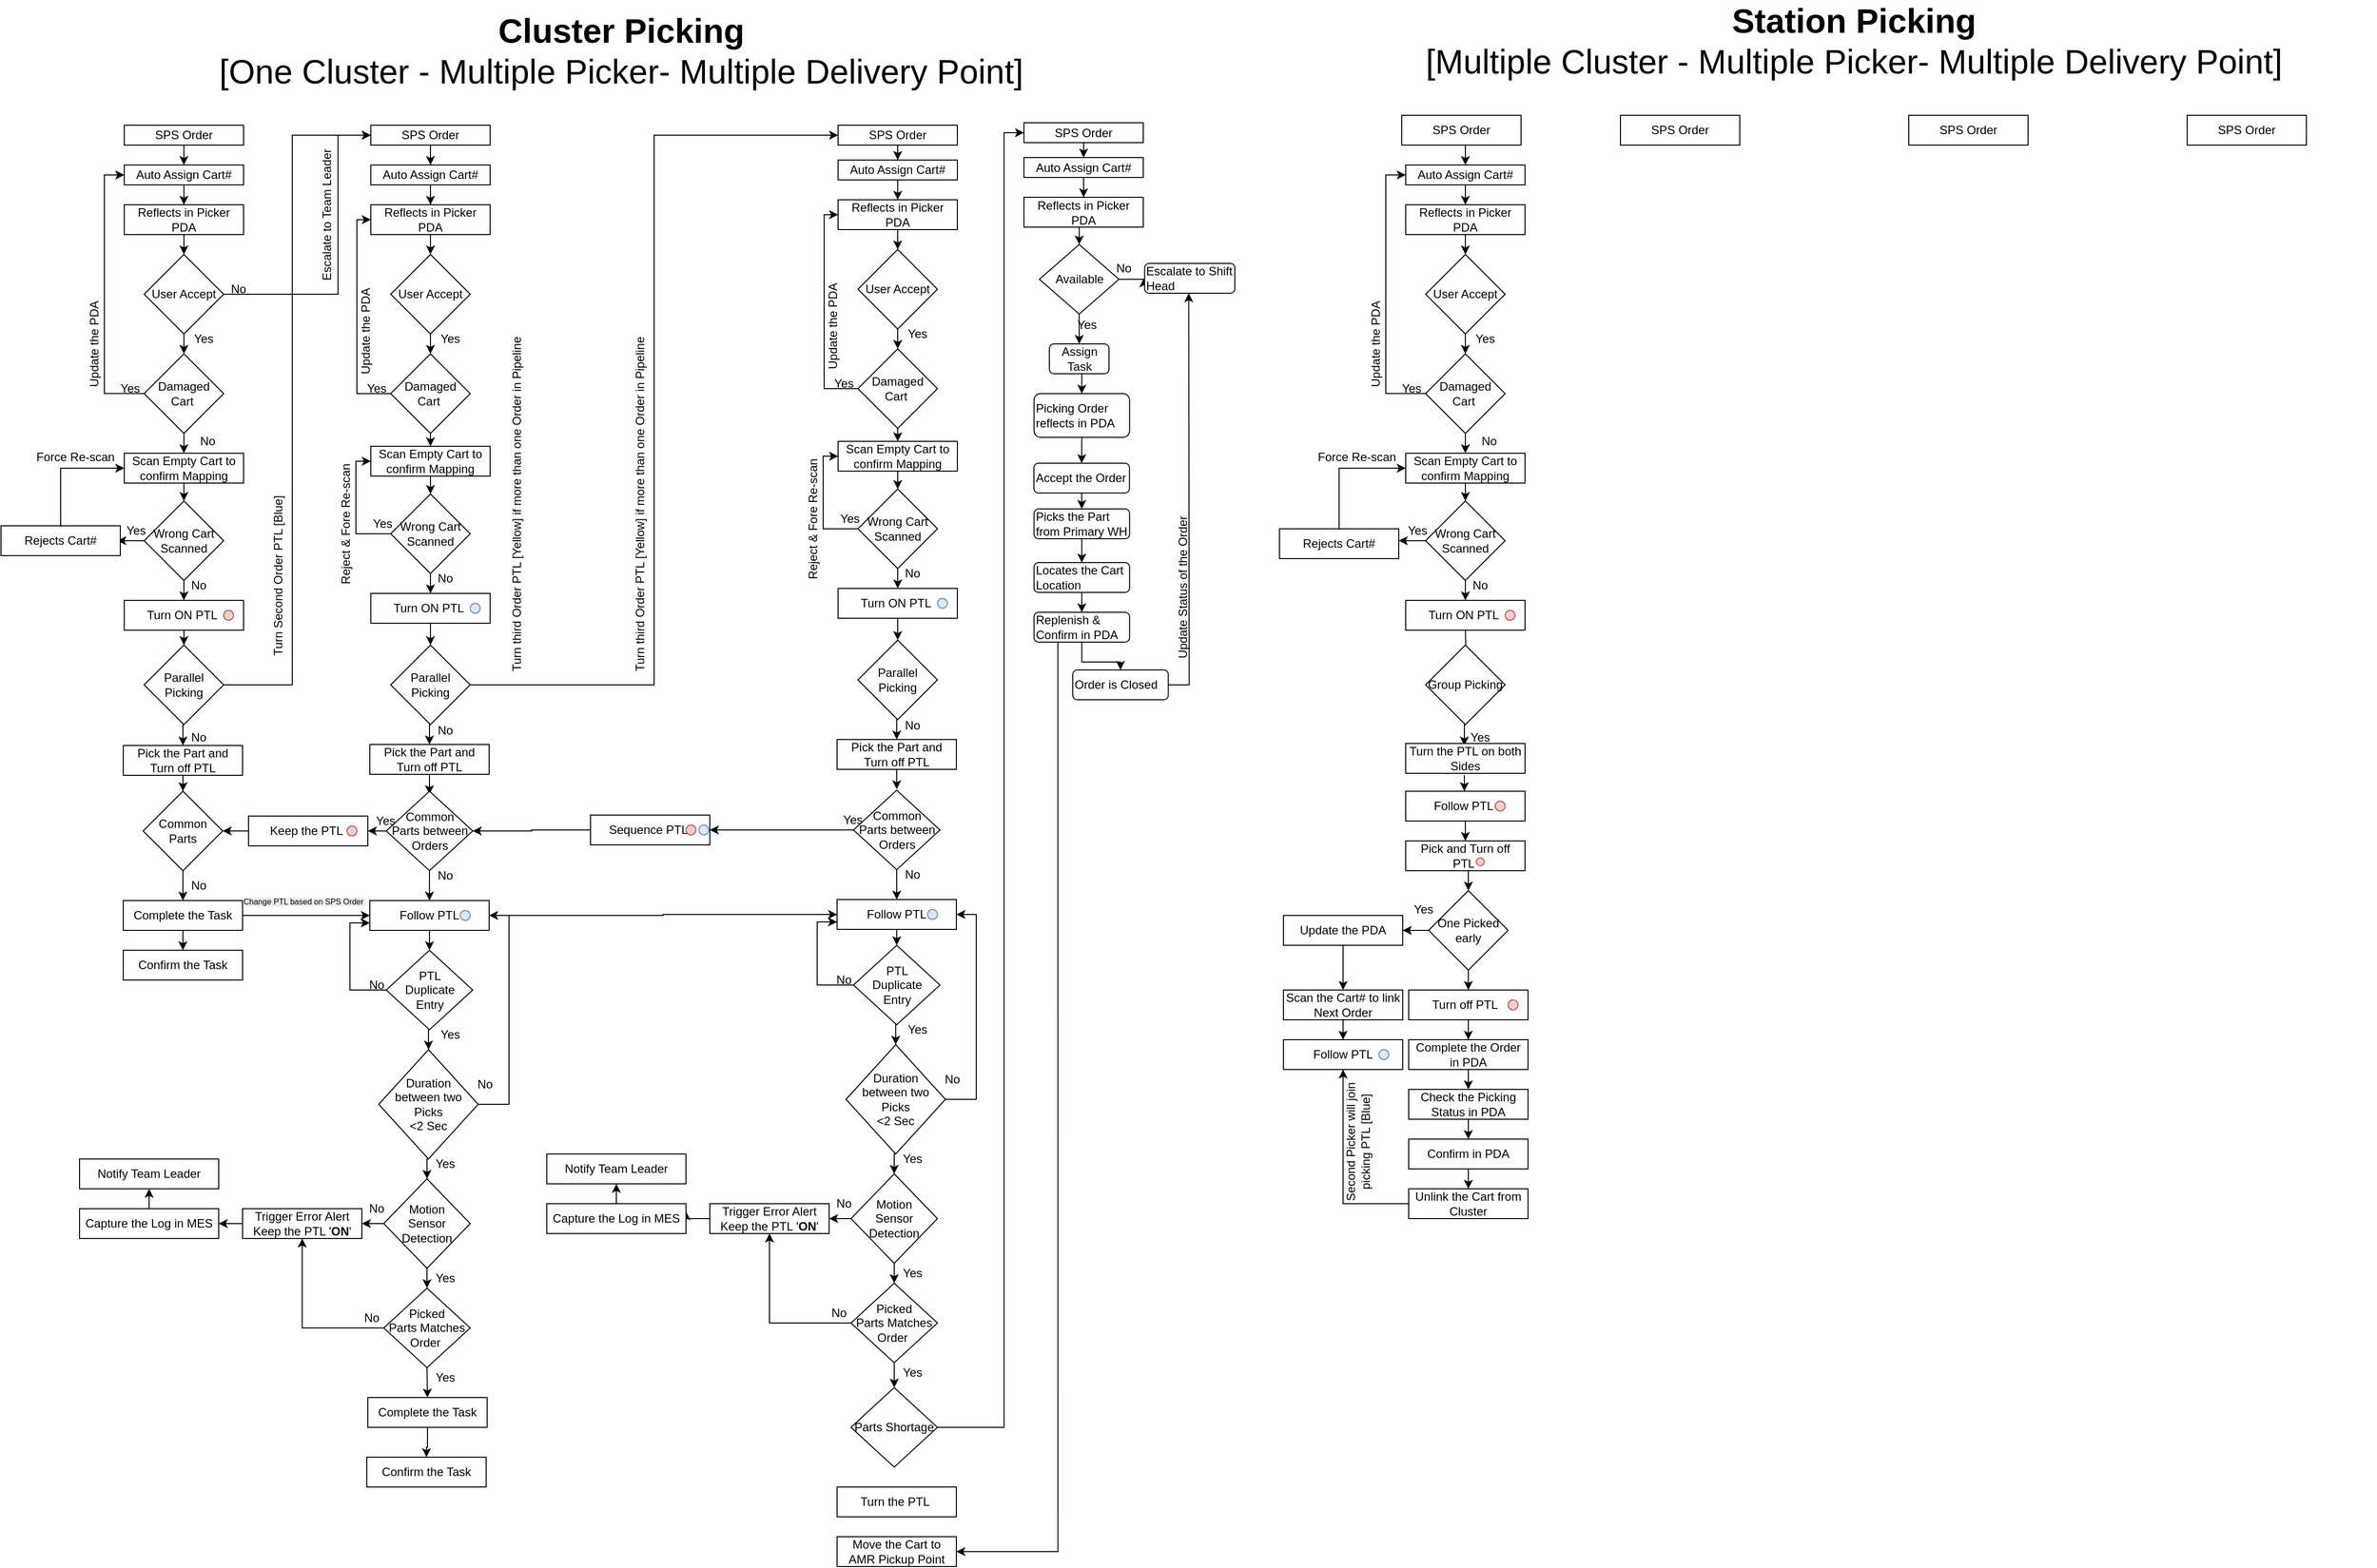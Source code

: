 <mxfile version="27.0.3">
  <diagram name="Page-1" id="BECqvl3VT9lfQXmkNtaU">
    <mxGraphModel dx="992" dy="935" grid="1" gridSize="10" guides="1" tooltips="1" connect="1" arrows="1" fold="1" page="0" pageScale="1" pageWidth="850" pageHeight="1100" math="0" shadow="0">
      <root>
        <mxCell id="0" />
        <mxCell id="1" parent="0" />
        <mxCell id="pflW-3yKm34LbVUq-xgN-500" value="Turn ON PTL&amp;nbsp;" style="rounded=0;whiteSpace=wrap;html=1;" vertex="1" parent="1">
          <mxGeometry x="1424" y="528" width="120" height="30" as="geometry" />
        </mxCell>
        <mxCell id="pflW-3yKm34LbVUq-xgN-25" value="Cluster Picking &lt;br&gt;&lt;span style=&quot;font-weight: normal;&quot;&gt;[One Cluster - Multiple Picker- Multiple Delivery Point]&lt;/span&gt;" style="text;html=1;align=center;verticalAlign=middle;whiteSpace=wrap;rounded=0;fontStyle=1;fontSize=34;" vertex="1" parent="1">
          <mxGeometry x="110" y="-50" width="1050" height="50" as="geometry" />
        </mxCell>
        <mxCell id="pflW-3yKm34LbVUq-xgN-446" value="Station Picking &lt;br&gt;&lt;span style=&quot;font-weight: normal;&quot;&gt;[Multiple Cluster - Multiple Picker- Multiple Delivery Point]&lt;/span&gt;" style="text;html=1;align=center;verticalAlign=middle;whiteSpace=wrap;rounded=0;fontStyle=1;fontSize=34;" vertex="1" parent="1">
          <mxGeometry x="1350" y="-60" width="1050" height="50" as="geometry" />
        </mxCell>
        <mxCell id="pflW-3yKm34LbVUq-xgN-495" style="edgeStyle=orthogonalEdgeStyle;rounded=0;orthogonalLoop=1;jettySize=auto;html=1;exitX=0.5;exitY=1;exitDx=0;exitDy=0;entryX=0.5;entryY=0;entryDx=0;entryDy=0;" edge="1" parent="1" source="pflW-3yKm34LbVUq-xgN-447" target="pflW-3yKm34LbVUq-xgN-465">
          <mxGeometry relative="1" as="geometry" />
        </mxCell>
        <mxCell id="pflW-3yKm34LbVUq-xgN-447" value="SPS Order" style="rounded=0;whiteSpace=wrap;html=1;" vertex="1" parent="1">
          <mxGeometry x="1420" y="40" width="120" height="30" as="geometry" />
        </mxCell>
        <mxCell id="pflW-3yKm34LbVUq-xgN-448" value="SPS Order" style="rounded=0;whiteSpace=wrap;html=1;" vertex="1" parent="1">
          <mxGeometry x="2210" y="40" width="120" height="30" as="geometry" />
        </mxCell>
        <mxCell id="pflW-3yKm34LbVUq-xgN-449" value="SPS Order" style="rounded=0;whiteSpace=wrap;html=1;" vertex="1" parent="1">
          <mxGeometry x="1640" y="40" width="120" height="30" as="geometry" />
        </mxCell>
        <mxCell id="pflW-3yKm34LbVUq-xgN-450" value="SPS Order" style="rounded=0;whiteSpace=wrap;html=1;" vertex="1" parent="1">
          <mxGeometry x="1930" y="40" width="120" height="30" as="geometry" />
        </mxCell>
        <mxCell id="pflW-3yKm34LbVUq-xgN-462" style="edgeStyle=orthogonalEdgeStyle;rounded=0;orthogonalLoop=1;jettySize=auto;html=1;exitX=0.5;exitY=1;exitDx=0;exitDy=0;entryX=0.5;entryY=0;entryDx=0;entryDy=0;" edge="1" parent="1" source="pflW-3yKm34LbVUq-xgN-463">
          <mxGeometry relative="1" as="geometry">
            <mxPoint x="1484" y="180" as="targetPoint" />
          </mxGeometry>
        </mxCell>
        <mxCell id="pflW-3yKm34LbVUq-xgN-463" value="Reflects in Picker PDA" style="rounded=0;whiteSpace=wrap;html=1;" vertex="1" parent="1">
          <mxGeometry x="1424" y="130" width="120" height="30" as="geometry" />
        </mxCell>
        <mxCell id="pflW-3yKm34LbVUq-xgN-464" style="edgeStyle=orthogonalEdgeStyle;rounded=0;orthogonalLoop=1;jettySize=auto;html=1;exitX=0.5;exitY=1;exitDx=0;exitDy=0;" edge="1" parent="1" source="pflW-3yKm34LbVUq-xgN-465" target="pflW-3yKm34LbVUq-xgN-463">
          <mxGeometry relative="1" as="geometry" />
        </mxCell>
        <mxCell id="pflW-3yKm34LbVUq-xgN-465" value="Auto Assign Cart#" style="rounded=0;whiteSpace=wrap;html=1;" vertex="1" parent="1">
          <mxGeometry x="1424" y="90" width="120" height="20" as="geometry" />
        </mxCell>
        <mxCell id="pflW-3yKm34LbVUq-xgN-467" value="Force Re-scan" style="text;html=1;align=center;verticalAlign=middle;whiteSpace=wrap;rounded=0;" vertex="1" parent="1">
          <mxGeometry x="1330" y="374" width="90" height="20" as="geometry" />
        </mxCell>
        <mxCell id="pflW-3yKm34LbVUq-xgN-468" style="edgeStyle=orthogonalEdgeStyle;rounded=0;orthogonalLoop=1;jettySize=auto;html=1;exitX=0;exitY=0.5;exitDx=0;exitDy=0;entryX=1;entryY=0.5;entryDx=0;entryDy=0;" edge="1" parent="1" source="pflW-3yKm34LbVUq-xgN-470">
          <mxGeometry relative="1" as="geometry">
            <mxPoint x="1417" y="468" as="targetPoint" />
          </mxGeometry>
        </mxCell>
        <mxCell id="pflW-3yKm34LbVUq-xgN-469" style="edgeStyle=orthogonalEdgeStyle;rounded=0;orthogonalLoop=1;jettySize=auto;html=1;exitX=0.5;exitY=1;exitDx=0;exitDy=0;entryX=0.5;entryY=0;entryDx=0;entryDy=0;" edge="1" parent="1" source="pflW-3yKm34LbVUq-xgN-470">
          <mxGeometry relative="1" as="geometry">
            <mxPoint x="1484" y="528" as="targetPoint" />
          </mxGeometry>
        </mxCell>
        <mxCell id="pflW-3yKm34LbVUq-xgN-470" value="Wrong Cart Scanned" style="rhombus;whiteSpace=wrap;html=1;" vertex="1" parent="1">
          <mxGeometry x="1444" y="428" width="80" height="80" as="geometry" />
        </mxCell>
        <mxCell id="pflW-3yKm34LbVUq-xgN-471" value="Yes" style="text;html=1;align=center;verticalAlign=middle;whiteSpace=wrap;rounded=0;" vertex="1" parent="1">
          <mxGeometry x="1421" y="453" width="30" height="10" as="geometry" />
        </mxCell>
        <mxCell id="pflW-3yKm34LbVUq-xgN-472" style="edgeStyle=orthogonalEdgeStyle;rounded=0;orthogonalLoop=1;jettySize=auto;html=1;exitX=0.5;exitY=1;exitDx=0;exitDy=0;" edge="1" parent="1" target="pflW-3yKm34LbVUq-xgN-481">
          <mxGeometry relative="1" as="geometry">
            <mxPoint x="1484" y="558" as="sourcePoint" />
          </mxGeometry>
        </mxCell>
        <mxCell id="pflW-3yKm34LbVUq-xgN-473" value="" style="ellipse;whiteSpace=wrap;html=1;aspect=fixed;fillColor=#f8cecc;strokeColor=#b85450;" vertex="1" parent="1">
          <mxGeometry x="1524" y="538" width="10" height="10" as="geometry" />
        </mxCell>
        <mxCell id="pflW-3yKm34LbVUq-xgN-474" value="No" style="text;html=1;align=center;verticalAlign=middle;whiteSpace=wrap;rounded=0;" vertex="1" parent="1">
          <mxGeometry x="1484" y="508" width="30" height="10" as="geometry" />
        </mxCell>
        <mxCell id="pflW-3yKm34LbVUq-xgN-475" style="edgeStyle=orthogonalEdgeStyle;rounded=0;orthogonalLoop=1;jettySize=auto;html=1;exitX=0.5;exitY=1;exitDx=0;exitDy=0;entryX=0.5;entryY=0;entryDx=0;entryDy=0;" edge="1" parent="1" target="pflW-3yKm34LbVUq-xgN-470">
          <mxGeometry relative="1" as="geometry">
            <mxPoint x="1484" y="410" as="sourcePoint" />
          </mxGeometry>
        </mxCell>
        <mxCell id="pflW-3yKm34LbVUq-xgN-476" style="edgeStyle=orthogonalEdgeStyle;rounded=0;orthogonalLoop=1;jettySize=auto;html=1;exitX=0.5;exitY=1;exitDx=0;exitDy=0;" edge="1" parent="1" source="pflW-3yKm34LbVUq-xgN-477">
          <mxGeometry relative="1" as="geometry">
            <mxPoint x="1484" y="380" as="targetPoint" />
          </mxGeometry>
        </mxCell>
        <mxCell id="pflW-3yKm34LbVUq-xgN-477" value="Damaged Cart&amp;nbsp;" style="rhombus;whiteSpace=wrap;html=1;" vertex="1" parent="1">
          <mxGeometry x="1444" y="280" width="80" height="80" as="geometry" />
        </mxCell>
        <mxCell id="pflW-3yKm34LbVUq-xgN-478" value="Yes" style="text;html=1;align=center;verticalAlign=middle;whiteSpace=wrap;rounded=0;" vertex="1" parent="1">
          <mxGeometry x="1410" y="310" width="40" height="10" as="geometry" />
        </mxCell>
        <mxCell id="pflW-3yKm34LbVUq-xgN-479" style="edgeStyle=orthogonalEdgeStyle;rounded=0;orthogonalLoop=1;jettySize=auto;html=1;exitX=0.5;exitY=1;exitDx=0;exitDy=0;entryX=0.5;entryY=0;entryDx=0;entryDy=0;" edge="1" parent="1">
          <mxGeometry relative="1" as="geometry">
            <mxPoint x="1483" y="704" as="sourcePoint" />
            <mxPoint x="1483" y="720" as="targetPoint" />
          </mxGeometry>
        </mxCell>
        <mxCell id="pflW-3yKm34LbVUq-xgN-480" style="edgeStyle=orthogonalEdgeStyle;rounded=0;orthogonalLoop=1;jettySize=auto;html=1;exitX=0.5;exitY=1;exitDx=0;exitDy=0;entryX=0.5;entryY=0;entryDx=0;entryDy=0;" edge="1" parent="1" source="pflW-3yKm34LbVUq-xgN-481">
          <mxGeometry relative="1" as="geometry">
            <mxPoint x="1483" y="674" as="targetPoint" />
          </mxGeometry>
        </mxCell>
        <mxCell id="pflW-3yKm34LbVUq-xgN-481" value="Group Picking" style="rhombus;whiteSpace=wrap;html=1;" vertex="1" parent="1">
          <mxGeometry x="1444" y="573" width="80" height="80" as="geometry" />
        </mxCell>
        <mxCell id="pflW-3yKm34LbVUq-xgN-482" value="Yes" style="text;html=1;align=center;verticalAlign=middle;whiteSpace=wrap;rounded=0;" vertex="1" parent="1">
          <mxGeometry x="1484" y="660" width="30" height="12" as="geometry" />
        </mxCell>
        <mxCell id="pflW-3yKm34LbVUq-xgN-483" style="edgeStyle=orthogonalEdgeStyle;rounded=0;orthogonalLoop=1;jettySize=auto;html=1;exitX=0.5;exitY=1;exitDx=0;exitDy=0;entryX=0.5;entryY=0;entryDx=0;entryDy=0;" edge="1" parent="1" source="pflW-3yKm34LbVUq-xgN-484">
          <mxGeometry relative="1" as="geometry">
            <mxPoint x="1484" y="280" as="targetPoint" />
          </mxGeometry>
        </mxCell>
        <mxCell id="pflW-3yKm34LbVUq-xgN-484" value="User Accept" style="rhombus;whiteSpace=wrap;html=1;" vertex="1" parent="1">
          <mxGeometry x="1444" y="180" width="80" height="80" as="geometry" />
        </mxCell>
        <mxCell id="pflW-3yKm34LbVUq-xgN-485" style="edgeStyle=orthogonalEdgeStyle;rounded=0;orthogonalLoop=1;jettySize=auto;html=1;exitX=0.875;exitY=0.989;exitDx=0;exitDy=0;entryX=0;entryY=0.5;entryDx=0;entryDy=0;exitPerimeter=0;" edge="1" parent="1" source="pflW-3yKm34LbVUq-xgN-478" target="pflW-3yKm34LbVUq-xgN-465">
          <mxGeometry relative="1" as="geometry">
            <mxPoint x="1438" y="320.0" as="sourcePoint" />
            <mxPoint x="1418" y="200" as="targetPoint" />
            <Array as="points">
              <mxPoint x="1404" y="320" />
              <mxPoint x="1404" y="100" />
            </Array>
          </mxGeometry>
        </mxCell>
        <mxCell id="pflW-3yKm34LbVUq-xgN-486" value="Update the PDA" style="text;html=1;align=center;verticalAlign=middle;whiteSpace=wrap;rounded=0;rotation=270;" vertex="1" parent="1">
          <mxGeometry x="1344" y="260" width="100" height="20" as="geometry" />
        </mxCell>
        <mxCell id="pflW-3yKm34LbVUq-xgN-487" value="Yes" style="text;html=1;align=center;verticalAlign=middle;whiteSpace=wrap;rounded=0;" vertex="1" parent="1">
          <mxGeometry x="1484" y="260" width="40" height="10" as="geometry" />
        </mxCell>
        <mxCell id="pflW-3yKm34LbVUq-xgN-488" value="No" style="text;html=1;align=center;verticalAlign=middle;whiteSpace=wrap;rounded=0;" vertex="1" parent="1">
          <mxGeometry x="1488" y="363" width="40" height="10" as="geometry" />
        </mxCell>
        <mxCell id="pflW-3yKm34LbVUq-xgN-496" value="Scan Empty Cart to confirm Mapping" style="rounded=0;whiteSpace=wrap;html=1;" vertex="1" parent="1">
          <mxGeometry x="1424" y="380" width="120" height="30" as="geometry" />
        </mxCell>
        <mxCell id="pflW-3yKm34LbVUq-xgN-498" style="edgeStyle=orthogonalEdgeStyle;rounded=0;orthogonalLoop=1;jettySize=auto;html=1;exitX=0.5;exitY=0;exitDx=0;exitDy=0;entryX=0;entryY=0.5;entryDx=0;entryDy=0;" edge="1" parent="1" source="pflW-3yKm34LbVUq-xgN-497" target="pflW-3yKm34LbVUq-xgN-496">
          <mxGeometry relative="1" as="geometry" />
        </mxCell>
        <mxCell id="pflW-3yKm34LbVUq-xgN-497" value="Rejects Cart#" style="rounded=0;whiteSpace=wrap;html=1;" vertex="1" parent="1">
          <mxGeometry x="1297" y="456" width="120" height="30" as="geometry" />
        </mxCell>
        <mxCell id="pflW-3yKm34LbVUq-xgN-499" value="" style="group" vertex="1" connectable="0" parent="1">
          <mxGeometry x="11" y="47.5" width="1231.12" height="1452.5" as="geometry" />
        </mxCell>
        <mxCell id="pflW-3yKm34LbVUq-xgN-266" value="&lt;span style=&quot;color: rgb(0, 0, 0); font-family: Helvetica; font-style: normal; font-variant-ligatures: normal; font-variant-caps: normal; font-weight: 400; letter-spacing: normal; orphans: 2; text-align: center; text-indent: 0px; text-transform: none; widows: 2; word-spacing: 0px; -webkit-text-stroke-width: 0px; white-space: normal; background-color: rgb(236, 236, 236); text-decoration-thickness: initial; text-decoration-style: initial; text-decoration-color: initial; float: none; display: inline !important;&quot;&gt;Change PTL based on SPS Order&amp;nbsp;&lt;/span&gt;" style="text;whiteSpace=wrap;html=1;fontSize=8;" vertex="1" parent="pflW-3yKm34LbVUq-xgN-499">
          <mxGeometry x="242" y="772.5" width="126" height="20" as="geometry" />
        </mxCell>
        <mxCell id="pflW-3yKm34LbVUq-xgN-7" style="edgeStyle=orthogonalEdgeStyle;rounded=0;orthogonalLoop=1;jettySize=auto;html=1;exitX=0.5;exitY=1;exitDx=0;exitDy=0;" edge="1" parent="pflW-3yKm34LbVUq-xgN-499" source="pflW-3yKm34LbVUq-xgN-1" target="pflW-3yKm34LbVUq-xgN-3">
          <mxGeometry relative="1" as="geometry" />
        </mxCell>
        <mxCell id="pflW-3yKm34LbVUq-xgN-1" value="SPS Order" style="rounded=0;whiteSpace=wrap;html=1;" vertex="1" parent="pflW-3yKm34LbVUq-xgN-499">
          <mxGeometry x="124" y="2.5" width="120" height="20" as="geometry" />
        </mxCell>
        <mxCell id="pflW-3yKm34LbVUq-xgN-9" style="edgeStyle=orthogonalEdgeStyle;rounded=0;orthogonalLoop=1;jettySize=auto;html=1;exitX=0.5;exitY=1;exitDx=0;exitDy=0;entryX=0.5;entryY=0;entryDx=0;entryDy=0;" edge="1" parent="pflW-3yKm34LbVUq-xgN-499" source="pflW-3yKm34LbVUq-xgN-2">
          <mxGeometry relative="1" as="geometry">
            <mxPoint x="184" y="132.5" as="targetPoint" />
          </mxGeometry>
        </mxCell>
        <mxCell id="pflW-3yKm34LbVUq-xgN-2" value="Reflects in Picker PDA" style="rounded=0;whiteSpace=wrap;html=1;" vertex="1" parent="pflW-3yKm34LbVUq-xgN-499">
          <mxGeometry x="124" y="82.5" width="120" height="30" as="geometry" />
        </mxCell>
        <mxCell id="pflW-3yKm34LbVUq-xgN-8" style="edgeStyle=orthogonalEdgeStyle;rounded=0;orthogonalLoop=1;jettySize=auto;html=1;exitX=0.5;exitY=1;exitDx=0;exitDy=0;" edge="1" parent="pflW-3yKm34LbVUq-xgN-499" source="pflW-3yKm34LbVUq-xgN-3" target="pflW-3yKm34LbVUq-xgN-2">
          <mxGeometry relative="1" as="geometry" />
        </mxCell>
        <mxCell id="pflW-3yKm34LbVUq-xgN-3" value="Auto Assign Cart#" style="rounded=0;whiteSpace=wrap;html=1;" vertex="1" parent="pflW-3yKm34LbVUq-xgN-499">
          <mxGeometry x="124" y="42.5" width="120" height="20" as="geometry" />
        </mxCell>
        <mxCell id="pflW-3yKm34LbVUq-xgN-114" style="edgeStyle=orthogonalEdgeStyle;rounded=0;orthogonalLoop=1;jettySize=auto;html=1;exitX=1;exitY=0.5;exitDx=0;exitDy=0;entryX=0;entryY=0.5;entryDx=0;entryDy=0;" edge="1" parent="pflW-3yKm34LbVUq-xgN-499" source="pflW-3yKm34LbVUq-xgN-185" target="pflW-3yKm34LbVUq-xgN-56">
          <mxGeometry relative="1" as="geometry">
            <mxPoint x="178" y="472.5" as="sourcePoint" />
            <Array as="points">
              <mxPoint x="293" y="565.5" />
              <mxPoint x="293" y="12.5" />
            </Array>
          </mxGeometry>
        </mxCell>
        <mxCell id="pflW-3yKm34LbVUq-xgN-55" style="edgeStyle=orthogonalEdgeStyle;rounded=0;orthogonalLoop=1;jettySize=auto;html=1;exitX=0.5;exitY=1;exitDx=0;exitDy=0;" edge="1" parent="pflW-3yKm34LbVUq-xgN-499" source="pflW-3yKm34LbVUq-xgN-56" target="pflW-3yKm34LbVUq-xgN-60">
          <mxGeometry relative="1" as="geometry" />
        </mxCell>
        <mxCell id="pflW-3yKm34LbVUq-xgN-56" value="SPS Order" style="rounded=0;whiteSpace=wrap;html=1;" vertex="1" parent="pflW-3yKm34LbVUq-xgN-499">
          <mxGeometry x="372" y="2.5" width="120" height="20" as="geometry" />
        </mxCell>
        <mxCell id="pflW-3yKm34LbVUq-xgN-57" style="edgeStyle=orthogonalEdgeStyle;rounded=0;orthogonalLoop=1;jettySize=auto;html=1;exitX=0.5;exitY=1;exitDx=0;exitDy=0;entryX=0.5;entryY=0;entryDx=0;entryDy=0;" edge="1" parent="pflW-3yKm34LbVUq-xgN-499" source="pflW-3yKm34LbVUq-xgN-58">
          <mxGeometry relative="1" as="geometry">
            <mxPoint x="432" y="132.5" as="targetPoint" />
          </mxGeometry>
        </mxCell>
        <mxCell id="pflW-3yKm34LbVUq-xgN-58" value="Reflects in Picker PDA" style="rounded=0;whiteSpace=wrap;html=1;" vertex="1" parent="pflW-3yKm34LbVUq-xgN-499">
          <mxGeometry x="372" y="82.5" width="120" height="30" as="geometry" />
        </mxCell>
        <mxCell id="pflW-3yKm34LbVUq-xgN-59" style="edgeStyle=orthogonalEdgeStyle;rounded=0;orthogonalLoop=1;jettySize=auto;html=1;exitX=0.5;exitY=1;exitDx=0;exitDy=0;" edge="1" parent="pflW-3yKm34LbVUq-xgN-499" source="pflW-3yKm34LbVUq-xgN-60" target="pflW-3yKm34LbVUq-xgN-58">
          <mxGeometry relative="1" as="geometry" />
        </mxCell>
        <mxCell id="pflW-3yKm34LbVUq-xgN-60" value="Auto Assign Cart#" style="rounded=0;whiteSpace=wrap;html=1;" vertex="1" parent="pflW-3yKm34LbVUq-xgN-499">
          <mxGeometry x="372" y="42.5" width="120" height="20" as="geometry" />
        </mxCell>
        <mxCell id="pflW-3yKm34LbVUq-xgN-72" style="edgeStyle=orthogonalEdgeStyle;rounded=0;orthogonalLoop=1;jettySize=auto;html=1;exitX=0.5;exitY=1;exitDx=0;exitDy=0;entryX=0.5;entryY=0;entryDx=0;entryDy=0;entryPerimeter=0;" edge="1" parent="pflW-3yKm34LbVUq-xgN-499" target="pflW-3yKm34LbVUq-xgN-233">
          <mxGeometry relative="1" as="geometry">
            <mxPoint x="432" y="212.5" as="sourcePoint" />
            <mxPoint x="432" y="232.5" as="targetPoint" />
          </mxGeometry>
        </mxCell>
        <mxCell id="pflW-3yKm34LbVUq-xgN-84" value="Reject &amp;amp; Fore Re-scan" style="text;html=1;align=center;verticalAlign=middle;whiteSpace=wrap;rounded=0;rotation=270;" vertex="1" parent="pflW-3yKm34LbVUq-xgN-499">
          <mxGeometry x="277" y="393.5" width="140" height="20" as="geometry" />
        </mxCell>
        <mxCell id="pflW-3yKm34LbVUq-xgN-379" style="edgeStyle=orthogonalEdgeStyle;rounded=0;orthogonalLoop=1;jettySize=auto;html=1;exitX=0.5;exitY=1;exitDx=0;exitDy=0;entryX=0.5;entryY=0;entryDx=0;entryDy=0;" edge="1" parent="pflW-3yKm34LbVUq-xgN-499" source="pflW-3yKm34LbVUq-xgN-117" target="pflW-3yKm34LbVUq-xgN-317">
          <mxGeometry relative="1" as="geometry" />
        </mxCell>
        <mxCell id="pflW-3yKm34LbVUq-xgN-117" value="SPS Order" style="rounded=0;whiteSpace=wrap;html=1;" vertex="1" parent="pflW-3yKm34LbVUq-xgN-499">
          <mxGeometry x="842" y="2.5" width="120" height="20" as="geometry" />
        </mxCell>
        <mxCell id="pflW-3yKm34LbVUq-xgN-163" style="edgeStyle=orthogonalEdgeStyle;rounded=0;orthogonalLoop=1;jettySize=auto;html=1;exitX=0.5;exitY=0;exitDx=0;exitDy=0;entryX=0;entryY=0.5;entryDx=0;entryDy=0;" edge="1" parent="pflW-3yKm34LbVUq-xgN-499" source="pflW-3yKm34LbVUq-xgN-168" target="pflW-3yKm34LbVUq-xgN-175">
          <mxGeometry relative="1" as="geometry">
            <mxPoint x="539" y="162.5" as="sourcePoint" />
            <mxPoint x="39" y="192.5" as="targetPoint" />
          </mxGeometry>
        </mxCell>
        <mxCell id="pflW-3yKm34LbVUq-xgN-164" value="Force Re-scan" style="text;html=1;align=center;verticalAlign=middle;whiteSpace=wrap;rounded=0;" vertex="1" parent="pflW-3yKm34LbVUq-xgN-499">
          <mxGeometry x="30" y="326.5" width="90" height="20" as="geometry" />
        </mxCell>
        <mxCell id="pflW-3yKm34LbVUq-xgN-165" style="edgeStyle=orthogonalEdgeStyle;rounded=0;orthogonalLoop=1;jettySize=auto;html=1;exitX=0;exitY=0.5;exitDx=0;exitDy=0;entryX=1;entryY=0.5;entryDx=0;entryDy=0;" edge="1" parent="pflW-3yKm34LbVUq-xgN-499" source="pflW-3yKm34LbVUq-xgN-167">
          <mxGeometry relative="1" as="geometry">
            <mxPoint x="117" y="420.5" as="targetPoint" />
          </mxGeometry>
        </mxCell>
        <mxCell id="pflW-3yKm34LbVUq-xgN-166" style="edgeStyle=orthogonalEdgeStyle;rounded=0;orthogonalLoop=1;jettySize=auto;html=1;exitX=0.5;exitY=1;exitDx=0;exitDy=0;entryX=0.5;entryY=0;entryDx=0;entryDy=0;" edge="1" parent="pflW-3yKm34LbVUq-xgN-499" source="pflW-3yKm34LbVUq-xgN-167" target="pflW-3yKm34LbVUq-xgN-171">
          <mxGeometry relative="1" as="geometry" />
        </mxCell>
        <mxCell id="pflW-3yKm34LbVUq-xgN-167" value="Wrong Cart Scanned" style="rhombus;whiteSpace=wrap;html=1;" vertex="1" parent="pflW-3yKm34LbVUq-xgN-499">
          <mxGeometry x="144" y="380.5" width="80" height="80" as="geometry" />
        </mxCell>
        <mxCell id="pflW-3yKm34LbVUq-xgN-168" value="Rejects Cart#" style="rounded=0;whiteSpace=wrap;html=1;" vertex="1" parent="pflW-3yKm34LbVUq-xgN-499">
          <mxGeometry y="405.5" width="120" height="30" as="geometry" />
        </mxCell>
        <mxCell id="pflW-3yKm34LbVUq-xgN-169" value="Yes" style="text;html=1;align=center;verticalAlign=middle;whiteSpace=wrap;rounded=0;" vertex="1" parent="pflW-3yKm34LbVUq-xgN-499">
          <mxGeometry x="121" y="405.5" width="30" height="10" as="geometry" />
        </mxCell>
        <mxCell id="pflW-3yKm34LbVUq-xgN-170" style="edgeStyle=orthogonalEdgeStyle;rounded=0;orthogonalLoop=1;jettySize=auto;html=1;exitX=0.5;exitY=1;exitDx=0;exitDy=0;" edge="1" parent="pflW-3yKm34LbVUq-xgN-499" source="pflW-3yKm34LbVUq-xgN-171" target="pflW-3yKm34LbVUq-xgN-185">
          <mxGeometry relative="1" as="geometry" />
        </mxCell>
        <mxCell id="pflW-3yKm34LbVUq-xgN-171" value="Turn ON PTL&amp;nbsp;" style="rounded=0;whiteSpace=wrap;html=1;" vertex="1" parent="pflW-3yKm34LbVUq-xgN-499">
          <mxGeometry x="124" y="480.5" width="120" height="30" as="geometry" />
        </mxCell>
        <mxCell id="pflW-3yKm34LbVUq-xgN-172" value="" style="ellipse;whiteSpace=wrap;html=1;aspect=fixed;fillColor=#f8cecc;strokeColor=#b85450;" vertex="1" parent="pflW-3yKm34LbVUq-xgN-499">
          <mxGeometry x="224" y="490.5" width="10" height="10" as="geometry" />
        </mxCell>
        <mxCell id="pflW-3yKm34LbVUq-xgN-173" value="No" style="text;html=1;align=center;verticalAlign=middle;whiteSpace=wrap;rounded=0;" vertex="1" parent="pflW-3yKm34LbVUq-xgN-499">
          <mxGeometry x="184" y="460.5" width="30" height="10" as="geometry" />
        </mxCell>
        <mxCell id="pflW-3yKm34LbVUq-xgN-174" style="edgeStyle=orthogonalEdgeStyle;rounded=0;orthogonalLoop=1;jettySize=auto;html=1;exitX=0.5;exitY=1;exitDx=0;exitDy=0;entryX=0.5;entryY=0;entryDx=0;entryDy=0;" edge="1" parent="pflW-3yKm34LbVUq-xgN-499" source="pflW-3yKm34LbVUq-xgN-175" target="pflW-3yKm34LbVUq-xgN-167">
          <mxGeometry relative="1" as="geometry" />
        </mxCell>
        <mxCell id="pflW-3yKm34LbVUq-xgN-175" value="Scan Empty Cart to confirm Mapping" style="rounded=0;whiteSpace=wrap;html=1;" vertex="1" parent="pflW-3yKm34LbVUq-xgN-499">
          <mxGeometry x="124" y="332.5" width="120" height="30" as="geometry" />
        </mxCell>
        <mxCell id="pflW-3yKm34LbVUq-xgN-176" style="edgeStyle=orthogonalEdgeStyle;rounded=0;orthogonalLoop=1;jettySize=auto;html=1;exitX=0.5;exitY=1;exitDx=0;exitDy=0;" edge="1" parent="pflW-3yKm34LbVUq-xgN-499" source="pflW-3yKm34LbVUq-xgN-177" target="pflW-3yKm34LbVUq-xgN-175">
          <mxGeometry relative="1" as="geometry" />
        </mxCell>
        <mxCell id="pflW-3yKm34LbVUq-xgN-177" value="Damaged Cart&amp;nbsp;" style="rhombus;whiteSpace=wrap;html=1;" vertex="1" parent="pflW-3yKm34LbVUq-xgN-499">
          <mxGeometry x="144" y="232.5" width="80" height="80" as="geometry" />
        </mxCell>
        <mxCell id="pflW-3yKm34LbVUq-xgN-178" value="Yes" style="text;html=1;align=center;verticalAlign=middle;whiteSpace=wrap;rounded=0;" vertex="1" parent="pflW-3yKm34LbVUq-xgN-499">
          <mxGeometry x="110" y="262.5" width="40" height="10" as="geometry" />
        </mxCell>
        <mxCell id="pflW-3yKm34LbVUq-xgN-250" style="edgeStyle=orthogonalEdgeStyle;rounded=0;orthogonalLoop=1;jettySize=auto;html=1;exitX=0.5;exitY=1;exitDx=0;exitDy=0;entryX=0.5;entryY=0;entryDx=0;entryDy=0;" edge="1" parent="pflW-3yKm34LbVUq-xgN-499" source="pflW-3yKm34LbVUq-xgN-180" target="pflW-3yKm34LbVUq-xgN-249">
          <mxGeometry relative="1" as="geometry" />
        </mxCell>
        <mxCell id="pflW-3yKm34LbVUq-xgN-180" value="Pick the Part and Turn off PTL" style="rounded=0;whiteSpace=wrap;html=1;" vertex="1" parent="pflW-3yKm34LbVUq-xgN-499">
          <mxGeometry x="123" y="626.5" width="120" height="30" as="geometry" />
        </mxCell>
        <mxCell id="pflW-3yKm34LbVUq-xgN-184" style="edgeStyle=orthogonalEdgeStyle;rounded=0;orthogonalLoop=1;jettySize=auto;html=1;exitX=0.5;exitY=1;exitDx=0;exitDy=0;entryX=0.5;entryY=0;entryDx=0;entryDy=0;" edge="1" parent="pflW-3yKm34LbVUq-xgN-499" source="pflW-3yKm34LbVUq-xgN-185" target="pflW-3yKm34LbVUq-xgN-180">
          <mxGeometry relative="1" as="geometry" />
        </mxCell>
        <mxCell id="pflW-3yKm34LbVUq-xgN-185" value="Parallel Picking" style="rhombus;whiteSpace=wrap;html=1;" vertex="1" parent="pflW-3yKm34LbVUq-xgN-499">
          <mxGeometry x="144" y="525.5" width="80" height="80" as="geometry" />
        </mxCell>
        <mxCell id="pflW-3yKm34LbVUq-xgN-186" value="No" style="text;html=1;align=center;verticalAlign=middle;whiteSpace=wrap;rounded=0;" vertex="1" parent="pflW-3yKm34LbVUq-xgN-499">
          <mxGeometry x="184" y="612.5" width="30" height="12" as="geometry" />
        </mxCell>
        <mxCell id="pflW-3yKm34LbVUq-xgN-190" style="edgeStyle=orthogonalEdgeStyle;rounded=0;orthogonalLoop=1;jettySize=auto;html=1;exitX=0.5;exitY=1;exitDx=0;exitDy=0;entryX=0.5;entryY=0;entryDx=0;entryDy=0;" edge="1" parent="pflW-3yKm34LbVUq-xgN-499" source="pflW-3yKm34LbVUq-xgN-187">
          <mxGeometry relative="1" as="geometry">
            <mxPoint x="184" y="232.5" as="targetPoint" />
          </mxGeometry>
        </mxCell>
        <mxCell id="pflW-3yKm34LbVUq-xgN-192" style="edgeStyle=orthogonalEdgeStyle;rounded=0;orthogonalLoop=1;jettySize=auto;html=1;exitX=1;exitY=0.5;exitDx=0;exitDy=0;entryX=0;entryY=0.5;entryDx=0;entryDy=0;" edge="1" parent="pflW-3yKm34LbVUq-xgN-499" source="pflW-3yKm34LbVUq-xgN-187" target="pflW-3yKm34LbVUq-xgN-56">
          <mxGeometry relative="1" as="geometry">
            <Array as="points">
              <mxPoint x="339" y="172.5" />
              <mxPoint x="339" y="12.5" />
            </Array>
          </mxGeometry>
        </mxCell>
        <mxCell id="pflW-3yKm34LbVUq-xgN-187" value="User Accept" style="rhombus;whiteSpace=wrap;html=1;" vertex="1" parent="pflW-3yKm34LbVUq-xgN-499">
          <mxGeometry x="144" y="132.5" width="80" height="80" as="geometry" />
        </mxCell>
        <mxCell id="pflW-3yKm34LbVUq-xgN-188" style="edgeStyle=orthogonalEdgeStyle;rounded=0;orthogonalLoop=1;jettySize=auto;html=1;exitX=0.875;exitY=0.989;exitDx=0;exitDy=0;entryX=0;entryY=0.5;entryDx=0;entryDy=0;exitPerimeter=0;" edge="1" parent="pflW-3yKm34LbVUq-xgN-499" source="pflW-3yKm34LbVUq-xgN-178" target="pflW-3yKm34LbVUq-xgN-3">
          <mxGeometry relative="1" as="geometry">
            <mxPoint x="138" y="272.5" as="sourcePoint" />
            <mxPoint x="118" y="152.5" as="targetPoint" />
            <Array as="points">
              <mxPoint x="104" y="272.5" />
              <mxPoint x="104" y="52.5" />
            </Array>
          </mxGeometry>
        </mxCell>
        <mxCell id="pflW-3yKm34LbVUq-xgN-189" value="Update the PDA" style="text;html=1;align=center;verticalAlign=middle;whiteSpace=wrap;rounded=0;rotation=270;" vertex="1" parent="pflW-3yKm34LbVUq-xgN-499">
          <mxGeometry x="44" y="212.5" width="100" height="20" as="geometry" />
        </mxCell>
        <mxCell id="pflW-3yKm34LbVUq-xgN-191" value="Yes" style="text;html=1;align=center;verticalAlign=middle;whiteSpace=wrap;rounded=0;" vertex="1" parent="pflW-3yKm34LbVUq-xgN-499">
          <mxGeometry x="184" y="212.5" width="40" height="10" as="geometry" />
        </mxCell>
        <mxCell id="pflW-3yKm34LbVUq-xgN-193" value="No" style="text;html=1;align=center;verticalAlign=middle;whiteSpace=wrap;rounded=0;" vertex="1" parent="pflW-3yKm34LbVUq-xgN-499">
          <mxGeometry x="219" y="162.5" width="40" height="10" as="geometry" />
        </mxCell>
        <mxCell id="pflW-3yKm34LbVUq-xgN-194" value="Escalate to Team Leader" style="text;html=1;align=center;verticalAlign=middle;whiteSpace=wrap;rounded=0;rotation=270;" vertex="1" parent="pflW-3yKm34LbVUq-xgN-499">
          <mxGeometry x="258" y="82.5" width="140" height="20" as="geometry" />
        </mxCell>
        <mxCell id="pflW-3yKm34LbVUq-xgN-213" style="edgeStyle=orthogonalEdgeStyle;rounded=0;orthogonalLoop=1;jettySize=auto;html=1;exitX=0.5;exitY=1;exitDx=0;exitDy=0;entryX=0.5;entryY=0;entryDx=0;entryDy=0;" edge="1" parent="pflW-3yKm34LbVUq-xgN-499" source="pflW-3yKm34LbVUq-xgN-215" target="pflW-3yKm34LbVUq-xgN-218">
          <mxGeometry relative="1" as="geometry" />
        </mxCell>
        <mxCell id="pflW-3yKm34LbVUq-xgN-214" style="edgeStyle=orthogonalEdgeStyle;rounded=0;orthogonalLoop=1;jettySize=auto;html=1;exitX=0;exitY=0.5;exitDx=0;exitDy=0;entryX=0;entryY=0.5;entryDx=0;entryDy=0;" edge="1" parent="pflW-3yKm34LbVUq-xgN-499" source="pflW-3yKm34LbVUq-xgN-215" target="pflW-3yKm34LbVUq-xgN-222">
          <mxGeometry relative="1" as="geometry">
            <Array as="points">
              <mxPoint x="357" y="413.5" />
              <mxPoint x="357" y="340.5" />
            </Array>
          </mxGeometry>
        </mxCell>
        <mxCell id="pflW-3yKm34LbVUq-xgN-215" value="Wrong Cart Scanned" style="rhombus;whiteSpace=wrap;html=1;" vertex="1" parent="pflW-3yKm34LbVUq-xgN-499">
          <mxGeometry x="392.0" y="373.5" width="80" height="80" as="geometry" />
        </mxCell>
        <mxCell id="pflW-3yKm34LbVUq-xgN-216" value="Yes" style="text;html=1;align=center;verticalAlign=middle;whiteSpace=wrap;rounded=0;" vertex="1" parent="pflW-3yKm34LbVUq-xgN-499">
          <mxGeometry x="369.0" y="398.5" width="30" height="10" as="geometry" />
        </mxCell>
        <mxCell id="pflW-3yKm34LbVUq-xgN-217" style="edgeStyle=orthogonalEdgeStyle;rounded=0;orthogonalLoop=1;jettySize=auto;html=1;exitX=0.5;exitY=1;exitDx=0;exitDy=0;" edge="1" parent="pflW-3yKm34LbVUq-xgN-499" source="pflW-3yKm34LbVUq-xgN-218" target="pflW-3yKm34LbVUq-xgN-229">
          <mxGeometry relative="1" as="geometry" />
        </mxCell>
        <mxCell id="pflW-3yKm34LbVUq-xgN-218" value="Turn ON PTL&amp;nbsp;" style="rounded=0;whiteSpace=wrap;html=1;" vertex="1" parent="pflW-3yKm34LbVUq-xgN-499">
          <mxGeometry x="372.0" y="473.5" width="120" height="30" as="geometry" />
        </mxCell>
        <mxCell id="pflW-3yKm34LbVUq-xgN-219" value="" style="ellipse;whiteSpace=wrap;html=1;aspect=fixed;fillColor=#dae8fc;strokeColor=#6c8ebf;" vertex="1" parent="pflW-3yKm34LbVUq-xgN-499">
          <mxGeometry x="472.0" y="483.5" width="10" height="10" as="geometry" />
        </mxCell>
        <mxCell id="pflW-3yKm34LbVUq-xgN-220" value="No" style="text;html=1;align=center;verticalAlign=middle;whiteSpace=wrap;rounded=0;" vertex="1" parent="pflW-3yKm34LbVUq-xgN-499">
          <mxGeometry x="432.0" y="453.5" width="30" height="10" as="geometry" />
        </mxCell>
        <mxCell id="pflW-3yKm34LbVUq-xgN-221" style="edgeStyle=orthogonalEdgeStyle;rounded=0;orthogonalLoop=1;jettySize=auto;html=1;exitX=0.5;exitY=1;exitDx=0;exitDy=0;entryX=0.5;entryY=0;entryDx=0;entryDy=0;" edge="1" parent="pflW-3yKm34LbVUq-xgN-499" source="pflW-3yKm34LbVUq-xgN-222" target="pflW-3yKm34LbVUq-xgN-215">
          <mxGeometry relative="1" as="geometry" />
        </mxCell>
        <mxCell id="pflW-3yKm34LbVUq-xgN-222" value="Scan Empty Cart to confirm Mapping" style="rounded=0;whiteSpace=wrap;html=1;" vertex="1" parent="pflW-3yKm34LbVUq-xgN-499">
          <mxGeometry x="372.0" y="325.5" width="120" height="30" as="geometry" />
        </mxCell>
        <mxCell id="pflW-3yKm34LbVUq-xgN-223" style="edgeStyle=orthogonalEdgeStyle;rounded=0;orthogonalLoop=1;jettySize=auto;html=1;exitX=0.5;exitY=1;exitDx=0;exitDy=0;entryX=0.5;entryY=0;entryDx=0;entryDy=0;" edge="1" parent="pflW-3yKm34LbVUq-xgN-499" source="pflW-3yKm34LbVUq-xgN-224">
          <mxGeometry relative="1" as="geometry">
            <mxPoint x="431" y="675.5" as="targetPoint" />
          </mxGeometry>
        </mxCell>
        <mxCell id="pflW-3yKm34LbVUq-xgN-224" value="Pick the Part and Turn off PTL" style="rounded=0;whiteSpace=wrap;html=1;" vertex="1" parent="pflW-3yKm34LbVUq-xgN-499">
          <mxGeometry x="371.0" y="625.5" width="120" height="30" as="geometry" />
        </mxCell>
        <mxCell id="pflW-3yKm34LbVUq-xgN-228" style="edgeStyle=orthogonalEdgeStyle;rounded=0;orthogonalLoop=1;jettySize=auto;html=1;exitX=0.5;exitY=1;exitDx=0;exitDy=0;entryX=0.5;entryY=0;entryDx=0;entryDy=0;" edge="1" parent="pflW-3yKm34LbVUq-xgN-499" source="pflW-3yKm34LbVUq-xgN-229" target="pflW-3yKm34LbVUq-xgN-224">
          <mxGeometry relative="1" as="geometry" />
        </mxCell>
        <mxCell id="pflW-3yKm34LbVUq-xgN-301" style="edgeStyle=orthogonalEdgeStyle;rounded=0;orthogonalLoop=1;jettySize=auto;html=1;exitX=1;exitY=0.5;exitDx=0;exitDy=0;entryX=0;entryY=0.5;entryDx=0;entryDy=0;" edge="1" parent="pflW-3yKm34LbVUq-xgN-499" source="pflW-3yKm34LbVUq-xgN-229" target="pflW-3yKm34LbVUq-xgN-117">
          <mxGeometry relative="1" as="geometry" />
        </mxCell>
        <mxCell id="pflW-3yKm34LbVUq-xgN-229" value="Parallel Picking" style="rhombus;whiteSpace=wrap;html=1;" vertex="1" parent="pflW-3yKm34LbVUq-xgN-499">
          <mxGeometry x="392.0" y="525.5" width="80" height="80" as="geometry" />
        </mxCell>
        <mxCell id="pflW-3yKm34LbVUq-xgN-230" value="No" style="text;html=1;align=center;verticalAlign=middle;whiteSpace=wrap;rounded=0;" vertex="1" parent="pflW-3yKm34LbVUq-xgN-499">
          <mxGeometry x="432.0" y="605.5" width="30" height="12" as="geometry" />
        </mxCell>
        <mxCell id="pflW-3yKm34LbVUq-xgN-231" value="No" style="text;html=1;align=center;verticalAlign=middle;whiteSpace=wrap;rounded=0;" vertex="1" parent="pflW-3yKm34LbVUq-xgN-499">
          <mxGeometry x="188" y="315.5" width="40" height="10" as="geometry" />
        </mxCell>
        <mxCell id="pflW-3yKm34LbVUq-xgN-232" style="edgeStyle=orthogonalEdgeStyle;rounded=0;orthogonalLoop=1;jettySize=auto;html=1;exitX=0;exitY=0.5;exitDx=0;exitDy=0;entryX=0;entryY=0.5;entryDx=0;entryDy=0;" edge="1" parent="pflW-3yKm34LbVUq-xgN-499" source="pflW-3yKm34LbVUq-xgN-233" target="pflW-3yKm34LbVUq-xgN-58">
          <mxGeometry relative="1" as="geometry">
            <Array as="points">
              <mxPoint x="358" y="272.5" />
              <mxPoint x="358" y="97.5" />
            </Array>
            <mxPoint x="372" y="152.5" as="targetPoint" />
          </mxGeometry>
        </mxCell>
        <mxCell id="pflW-3yKm34LbVUq-xgN-238" style="edgeStyle=orthogonalEdgeStyle;rounded=0;orthogonalLoop=1;jettySize=auto;html=1;exitX=0.5;exitY=1;exitDx=0;exitDy=0;entryX=0.5;entryY=0;entryDx=0;entryDy=0;" edge="1" parent="pflW-3yKm34LbVUq-xgN-499" source="pflW-3yKm34LbVUq-xgN-233" target="pflW-3yKm34LbVUq-xgN-222">
          <mxGeometry relative="1" as="geometry" />
        </mxCell>
        <mxCell id="pflW-3yKm34LbVUq-xgN-233" value="Damaged Cart&amp;nbsp;" style="rhombus;whiteSpace=wrap;html=1;" vertex="1" parent="pflW-3yKm34LbVUq-xgN-499">
          <mxGeometry x="392" y="232.5" width="80" height="80" as="geometry" />
        </mxCell>
        <mxCell id="pflW-3yKm34LbVUq-xgN-234" value="Yes" style="text;html=1;align=center;verticalAlign=middle;whiteSpace=wrap;rounded=0;" vertex="1" parent="pflW-3yKm34LbVUq-xgN-499">
          <mxGeometry x="358" y="262.5" width="40" height="10" as="geometry" />
        </mxCell>
        <mxCell id="pflW-3yKm34LbVUq-xgN-235" value="User Accept" style="rhombus;whiteSpace=wrap;html=1;" vertex="1" parent="pflW-3yKm34LbVUq-xgN-499">
          <mxGeometry x="392" y="132.5" width="80" height="80" as="geometry" />
        </mxCell>
        <mxCell id="pflW-3yKm34LbVUq-xgN-236" value="Yes" style="text;html=1;align=center;verticalAlign=middle;whiteSpace=wrap;rounded=0;" vertex="1" parent="pflW-3yKm34LbVUq-xgN-499">
          <mxGeometry x="432" y="212.5" width="40" height="10" as="geometry" />
        </mxCell>
        <mxCell id="pflW-3yKm34LbVUq-xgN-237" value="Update the PDA" style="text;html=1;align=center;verticalAlign=middle;whiteSpace=wrap;rounded=0;rotation=270;" vertex="1" parent="pflW-3yKm34LbVUq-xgN-499">
          <mxGeometry x="317" y="199.5" width="100" height="20" as="geometry" />
        </mxCell>
        <mxCell id="pflW-3yKm34LbVUq-xgN-265" style="edgeStyle=orthogonalEdgeStyle;rounded=0;orthogonalLoop=1;jettySize=auto;html=1;exitX=0;exitY=0.5;exitDx=0;exitDy=0;entryX=1;entryY=0.5;entryDx=0;entryDy=0;" edge="1" parent="pflW-3yKm34LbVUq-xgN-499" source="pflW-3yKm34LbVUq-xgN-242" target="pflW-3yKm34LbVUq-xgN-243">
          <mxGeometry relative="1" as="geometry" />
        </mxCell>
        <mxCell id="pflW-3yKm34LbVUq-xgN-268" style="edgeStyle=orthogonalEdgeStyle;rounded=0;orthogonalLoop=1;jettySize=auto;html=1;exitX=0.5;exitY=1;exitDx=0;exitDy=0;entryX=0.5;entryY=0;entryDx=0;entryDy=0;" edge="1" parent="pflW-3yKm34LbVUq-xgN-499" source="pflW-3yKm34LbVUq-xgN-242" target="pflW-3yKm34LbVUq-xgN-261">
          <mxGeometry relative="1" as="geometry" />
        </mxCell>
        <mxCell id="pflW-3yKm34LbVUq-xgN-242" value="Common &lt;br&gt;Parts between Orders" style="rhombus;whiteSpace=wrap;html=1;" vertex="1" parent="pflW-3yKm34LbVUq-xgN-499">
          <mxGeometry x="387.5" y="672.5" width="87" height="80" as="geometry" />
        </mxCell>
        <mxCell id="pflW-3yKm34LbVUq-xgN-260" style="edgeStyle=orthogonalEdgeStyle;rounded=0;orthogonalLoop=1;jettySize=auto;html=1;exitX=0;exitY=0.5;exitDx=0;exitDy=0;entryX=1;entryY=0.5;entryDx=0;entryDy=0;" edge="1" parent="pflW-3yKm34LbVUq-xgN-499" source="pflW-3yKm34LbVUq-xgN-243" target="pflW-3yKm34LbVUq-xgN-249">
          <mxGeometry relative="1" as="geometry" />
        </mxCell>
        <mxCell id="pflW-3yKm34LbVUq-xgN-243" value="Keep the PTL&amp;nbsp;" style="rounded=0;whiteSpace=wrap;html=1;" vertex="1" parent="pflW-3yKm34LbVUq-xgN-499">
          <mxGeometry x="249" y="697.5" width="120" height="30" as="geometry" />
        </mxCell>
        <mxCell id="pflW-3yKm34LbVUq-xgN-245" style="edgeStyle=orthogonalEdgeStyle;rounded=0;orthogonalLoop=1;jettySize=auto;html=1;entryX=0.5;entryY=0;entryDx=0;entryDy=0;" edge="1" parent="pflW-3yKm34LbVUq-xgN-499" target="pflW-3yKm34LbVUq-xgN-247" source="pflW-3yKm34LbVUq-xgN-249">
          <mxGeometry relative="1" as="geometry">
            <mxPoint x="180" y="772.5" as="sourcePoint" />
          </mxGeometry>
        </mxCell>
        <mxCell id="pflW-3yKm34LbVUq-xgN-246" style="edgeStyle=orthogonalEdgeStyle;rounded=0;orthogonalLoop=1;jettySize=auto;html=1;exitX=0.5;exitY=1;exitDx=0;exitDy=0;entryX=0.5;entryY=0;entryDx=0;entryDy=0;" edge="1" parent="pflW-3yKm34LbVUq-xgN-499" source="pflW-3yKm34LbVUq-xgN-247" target="pflW-3yKm34LbVUq-xgN-248">
          <mxGeometry relative="1" as="geometry" />
        </mxCell>
        <mxCell id="pflW-3yKm34LbVUq-xgN-263" style="edgeStyle=orthogonalEdgeStyle;rounded=0;orthogonalLoop=1;jettySize=auto;html=1;exitX=1;exitY=0.5;exitDx=0;exitDy=0;entryX=0;entryY=0.5;entryDx=0;entryDy=0;" edge="1" parent="pflW-3yKm34LbVUq-xgN-499" source="pflW-3yKm34LbVUq-xgN-247" target="pflW-3yKm34LbVUq-xgN-261">
          <mxGeometry relative="1" as="geometry" />
        </mxCell>
        <mxCell id="pflW-3yKm34LbVUq-xgN-247" value="Complete the Task" style="rounded=0;whiteSpace=wrap;html=1;" vertex="1" parent="pflW-3yKm34LbVUq-xgN-499">
          <mxGeometry x="123" y="782.5" width="120" height="30" as="geometry" />
        </mxCell>
        <mxCell id="pflW-3yKm34LbVUq-xgN-248" value="Confirm the Task" style="rounded=0;whiteSpace=wrap;html=1;" vertex="1" parent="pflW-3yKm34LbVUq-xgN-499">
          <mxGeometry x="123" y="832.5" width="120" height="30" as="geometry" />
        </mxCell>
        <mxCell id="pflW-3yKm34LbVUq-xgN-249" value="Common Parts" style="rhombus;whiteSpace=wrap;html=1;" vertex="1" parent="pflW-3yKm34LbVUq-xgN-499">
          <mxGeometry x="143.0" y="672.5" width="80" height="80" as="geometry" />
        </mxCell>
        <mxCell id="pflW-3yKm34LbVUq-xgN-251" value="No" style="text;html=1;align=center;verticalAlign=middle;whiteSpace=wrap;rounded=0;" vertex="1" parent="pflW-3yKm34LbVUq-xgN-499">
          <mxGeometry x="184" y="762.5" width="30" height="10" as="geometry" />
        </mxCell>
        <mxCell id="pflW-3yKm34LbVUq-xgN-254" value="" style="ellipse;whiteSpace=wrap;html=1;aspect=fixed;fillColor=#f8cecc;strokeColor=#b85450;" vertex="1" parent="pflW-3yKm34LbVUq-xgN-499">
          <mxGeometry x="348" y="707.5" width="10" height="10" as="geometry" />
        </mxCell>
        <mxCell id="pflW-3yKm34LbVUq-xgN-256" value="Turn Second Order PTL [Blue]" style="text;html=1;align=center;verticalAlign=middle;whiteSpace=wrap;rounded=0;rotation=270;" vertex="1" parent="pflW-3yKm34LbVUq-xgN-499">
          <mxGeometry x="169" y="445.5" width="220" height="20" as="geometry" />
        </mxCell>
        <mxCell id="pflW-3yKm34LbVUq-xgN-279" style="edgeStyle=orthogonalEdgeStyle;rounded=0;orthogonalLoop=1;jettySize=auto;html=1;exitX=0.5;exitY=1;exitDx=0;exitDy=0;entryX=0.5;entryY=0;entryDx=0;entryDy=0;" edge="1" parent="pflW-3yKm34LbVUq-xgN-499" source="pflW-3yKm34LbVUq-xgN-261" target="pflW-3yKm34LbVUq-xgN-277">
          <mxGeometry relative="1" as="geometry" />
        </mxCell>
        <mxCell id="pflW-3yKm34LbVUq-xgN-389" style="edgeStyle=orthogonalEdgeStyle;rounded=0;orthogonalLoop=1;jettySize=auto;html=1;exitX=1;exitY=0.5;exitDx=0;exitDy=0;entryX=0;entryY=0.5;entryDx=0;entryDy=0;" edge="1" parent="pflW-3yKm34LbVUq-xgN-499" source="pflW-3yKm34LbVUq-xgN-261" target="pflW-3yKm34LbVUq-xgN-347">
          <mxGeometry relative="1" as="geometry" />
        </mxCell>
        <mxCell id="pflW-3yKm34LbVUq-xgN-261" value="Follow PTL" style="rounded=0;whiteSpace=wrap;html=1;" vertex="1" parent="pflW-3yKm34LbVUq-xgN-499">
          <mxGeometry x="371.0" y="782.5" width="120" height="30" as="geometry" />
        </mxCell>
        <mxCell id="pflW-3yKm34LbVUq-xgN-262" value="" style="ellipse;whiteSpace=wrap;html=1;aspect=fixed;fillColor=#dae8fc;strokeColor=#6c8ebf;" vertex="1" parent="pflW-3yKm34LbVUq-xgN-499">
          <mxGeometry x="462.0" y="792.5" width="10" height="10" as="geometry" />
        </mxCell>
        <mxCell id="pflW-3yKm34LbVUq-xgN-264" value="Yes" style="text;html=1;align=center;verticalAlign=middle;whiteSpace=wrap;rounded=0;" vertex="1" parent="pflW-3yKm34LbVUq-xgN-499">
          <mxGeometry x="372" y="697.5" width="30" height="10" as="geometry" />
        </mxCell>
        <mxCell id="pflW-3yKm34LbVUq-xgN-271" value="Confirm the Task" style="rounded=0;whiteSpace=wrap;html=1;" vertex="1" parent="pflW-3yKm34LbVUq-xgN-499">
          <mxGeometry x="368" y="1342.5" width="120" height="30" as="geometry" />
        </mxCell>
        <mxCell id="pflW-3yKm34LbVUq-xgN-273" value="No" style="text;html=1;align=center;verticalAlign=middle;whiteSpace=wrap;rounded=0;" vertex="1" parent="pflW-3yKm34LbVUq-xgN-499">
          <mxGeometry x="432" y="752.5" width="30" height="10" as="geometry" />
        </mxCell>
        <mxCell id="pflW-3yKm34LbVUq-xgN-286" style="edgeStyle=orthogonalEdgeStyle;rounded=0;orthogonalLoop=1;jettySize=auto;html=1;exitX=0.5;exitY=1;exitDx=0;exitDy=0;" edge="1" parent="pflW-3yKm34LbVUq-xgN-499" source="pflW-3yKm34LbVUq-xgN-275" target="pflW-3yKm34LbVUq-xgN-271">
          <mxGeometry relative="1" as="geometry" />
        </mxCell>
        <mxCell id="pflW-3yKm34LbVUq-xgN-275" value="Complete the Task" style="rounded=0;whiteSpace=wrap;html=1;" vertex="1" parent="pflW-3yKm34LbVUq-xgN-499">
          <mxGeometry x="369" y="1282.5" width="120" height="30" as="geometry" />
        </mxCell>
        <mxCell id="pflW-3yKm34LbVUq-xgN-281" style="edgeStyle=orthogonalEdgeStyle;rounded=0;orthogonalLoop=1;jettySize=auto;html=1;exitX=0.5;exitY=1;exitDx=0;exitDy=0;entryX=0.5;entryY=0;entryDx=0;entryDy=0;" edge="1" parent="pflW-3yKm34LbVUq-xgN-499" source="pflW-3yKm34LbVUq-xgN-277" target="pflW-3yKm34LbVUq-xgN-280">
          <mxGeometry relative="1" as="geometry" />
        </mxCell>
        <mxCell id="pflW-3yKm34LbVUq-xgN-292" style="edgeStyle=orthogonalEdgeStyle;rounded=0;orthogonalLoop=1;jettySize=auto;html=1;exitX=0;exitY=0.5;exitDx=0;exitDy=0;entryX=0;entryY=0.75;entryDx=0;entryDy=0;" edge="1" parent="pflW-3yKm34LbVUq-xgN-499" source="pflW-3yKm34LbVUq-xgN-277" target="pflW-3yKm34LbVUq-xgN-261">
          <mxGeometry relative="1" as="geometry" />
        </mxCell>
        <mxCell id="pflW-3yKm34LbVUq-xgN-277" value="PTL &lt;br&gt;Duplicate &lt;br&gt;Entry" style="rhombus;whiteSpace=wrap;html=1;" vertex="1" parent="pflW-3yKm34LbVUq-xgN-499">
          <mxGeometry x="387.5" y="832.5" width="87" height="80" as="geometry" />
        </mxCell>
        <mxCell id="pflW-3yKm34LbVUq-xgN-285" style="edgeStyle=orthogonalEdgeStyle;rounded=0;orthogonalLoop=1;jettySize=auto;html=1;exitX=0.5;exitY=1;exitDx=0;exitDy=0;entryX=0.5;entryY=0;entryDx=0;entryDy=0;" edge="1" parent="pflW-3yKm34LbVUq-xgN-499" source="pflW-3yKm34LbVUq-xgN-278" target="pflW-3yKm34LbVUq-xgN-275">
          <mxGeometry relative="1" as="geometry" />
        </mxCell>
        <mxCell id="pflW-3yKm34LbVUq-xgN-298" style="edgeStyle=orthogonalEdgeStyle;rounded=0;orthogonalLoop=1;jettySize=auto;html=1;exitX=0;exitY=0.5;exitDx=0;exitDy=0;entryX=0.5;entryY=1;entryDx=0;entryDy=0;" edge="1" parent="pflW-3yKm34LbVUq-xgN-499" source="pflW-3yKm34LbVUq-xgN-278" target="pflW-3yKm34LbVUq-xgN-296">
          <mxGeometry relative="1" as="geometry" />
        </mxCell>
        <mxCell id="pflW-3yKm34LbVUq-xgN-278" value="Picked &lt;br&gt;Parts Matches&lt;br&gt;Order&amp;nbsp;" style="rhombus;whiteSpace=wrap;html=1;" vertex="1" parent="pflW-3yKm34LbVUq-xgN-499">
          <mxGeometry x="385" y="1172.5" width="87" height="80" as="geometry" />
        </mxCell>
        <mxCell id="pflW-3yKm34LbVUq-xgN-283" style="edgeStyle=orthogonalEdgeStyle;rounded=0;orthogonalLoop=1;jettySize=auto;html=1;exitX=0.5;exitY=1;exitDx=0;exitDy=0;entryX=0.5;entryY=0;entryDx=0;entryDy=0;" edge="1" parent="pflW-3yKm34LbVUq-xgN-499" source="pflW-3yKm34LbVUq-xgN-280" target="pflW-3yKm34LbVUq-xgN-282">
          <mxGeometry relative="1" as="geometry" />
        </mxCell>
        <mxCell id="pflW-3yKm34LbVUq-xgN-313" style="edgeStyle=orthogonalEdgeStyle;rounded=0;orthogonalLoop=1;jettySize=auto;html=1;exitX=1;exitY=0.5;exitDx=0;exitDy=0;entryX=1;entryY=0.5;entryDx=0;entryDy=0;" edge="1" parent="pflW-3yKm34LbVUq-xgN-499" source="pflW-3yKm34LbVUq-xgN-280" target="pflW-3yKm34LbVUq-xgN-261">
          <mxGeometry relative="1" as="geometry" />
        </mxCell>
        <mxCell id="pflW-3yKm34LbVUq-xgN-280" value="Duration &lt;br&gt;between two Picks &lt;br&gt;&amp;lt;2 Sec" style="rhombus;whiteSpace=wrap;html=1;" vertex="1" parent="pflW-3yKm34LbVUq-xgN-499">
          <mxGeometry x="380" y="932.5" width="100" height="110" as="geometry" />
        </mxCell>
        <mxCell id="pflW-3yKm34LbVUq-xgN-284" style="edgeStyle=orthogonalEdgeStyle;rounded=0;orthogonalLoop=1;jettySize=auto;html=1;exitX=0.5;exitY=1;exitDx=0;exitDy=0;entryX=0.5;entryY=0;entryDx=0;entryDy=0;" edge="1" parent="pflW-3yKm34LbVUq-xgN-499" source="pflW-3yKm34LbVUq-xgN-282" target="pflW-3yKm34LbVUq-xgN-278">
          <mxGeometry relative="1" as="geometry" />
        </mxCell>
        <mxCell id="pflW-3yKm34LbVUq-xgN-297" style="edgeStyle=orthogonalEdgeStyle;rounded=0;orthogonalLoop=1;jettySize=auto;html=1;exitX=0;exitY=0.5;exitDx=0;exitDy=0;entryX=1;entryY=0.5;entryDx=0;entryDy=0;" edge="1" parent="pflW-3yKm34LbVUq-xgN-499" source="pflW-3yKm34LbVUq-xgN-282" target="pflW-3yKm34LbVUq-xgN-296">
          <mxGeometry relative="1" as="geometry" />
        </mxCell>
        <mxCell id="pflW-3yKm34LbVUq-xgN-282" value="Motion &lt;br&gt;Sensor Detection" style="rhombus;whiteSpace=wrap;html=1;" vertex="1" parent="pflW-3yKm34LbVUq-xgN-499">
          <mxGeometry x="385" y="1062.5" width="87" height="90" as="geometry" />
        </mxCell>
        <mxCell id="pflW-3yKm34LbVUq-xgN-287" value="Yes" style="text;html=1;align=center;verticalAlign=middle;whiteSpace=wrap;rounded=0;" vertex="1" parent="pflW-3yKm34LbVUq-xgN-499">
          <mxGeometry x="437" y="912.5" width="30" height="10" as="geometry" />
        </mxCell>
        <mxCell id="pflW-3yKm34LbVUq-xgN-288" value="Yes" style="text;html=1;align=center;verticalAlign=middle;whiteSpace=wrap;rounded=0;" vertex="1" parent="pflW-3yKm34LbVUq-xgN-499">
          <mxGeometry x="432" y="1042.5" width="30" height="10" as="geometry" />
        </mxCell>
        <mxCell id="pflW-3yKm34LbVUq-xgN-289" value="Yes" style="text;html=1;align=center;verticalAlign=middle;whiteSpace=wrap;rounded=0;" vertex="1" parent="pflW-3yKm34LbVUq-xgN-499">
          <mxGeometry x="432" y="1152.5" width="30" height="20" as="geometry" />
        </mxCell>
        <mxCell id="pflW-3yKm34LbVUq-xgN-290" value="Yes" style="text;html=1;align=center;verticalAlign=middle;whiteSpace=wrap;rounded=0;" vertex="1" parent="pflW-3yKm34LbVUq-xgN-499">
          <mxGeometry x="432" y="1252.5" width="30" height="20" as="geometry" />
        </mxCell>
        <mxCell id="pflW-3yKm34LbVUq-xgN-293" value="No" style="text;html=1;align=center;verticalAlign=middle;whiteSpace=wrap;rounded=0;" vertex="1" parent="pflW-3yKm34LbVUq-xgN-499">
          <mxGeometry x="363" y="862.5" width="30" height="10" as="geometry" />
        </mxCell>
        <mxCell id="pflW-3yKm34LbVUq-xgN-295" value="No" style="text;html=1;align=center;verticalAlign=middle;whiteSpace=wrap;rounded=0;" vertex="1" parent="pflW-3yKm34LbVUq-xgN-499">
          <mxGeometry x="472" y="962.5" width="30" height="10" as="geometry" />
        </mxCell>
        <mxCell id="pflW-3yKm34LbVUq-xgN-307" style="edgeStyle=orthogonalEdgeStyle;rounded=0;orthogonalLoop=1;jettySize=auto;html=1;exitX=0;exitY=0.5;exitDx=0;exitDy=0;entryX=1;entryY=0.5;entryDx=0;entryDy=0;" edge="1" parent="pflW-3yKm34LbVUq-xgN-499" source="pflW-3yKm34LbVUq-xgN-296" target="pflW-3yKm34LbVUq-xgN-306">
          <mxGeometry relative="1" as="geometry" />
        </mxCell>
        <mxCell id="pflW-3yKm34LbVUq-xgN-296" value="Trigger Error Alert&lt;br&gt;Keep the PTL &#39;&lt;b&gt;ON&lt;/b&gt;&#39;" style="rounded=0;whiteSpace=wrap;html=1;" vertex="1" parent="pflW-3yKm34LbVUq-xgN-499">
          <mxGeometry x="243" y="1092.5" width="120" height="30" as="geometry" />
        </mxCell>
        <mxCell id="pflW-3yKm34LbVUq-xgN-299" value="No" style="text;html=1;align=center;verticalAlign=middle;whiteSpace=wrap;rounded=0;" vertex="1" parent="pflW-3yKm34LbVUq-xgN-499">
          <mxGeometry x="363" y="1082.5" width="30" height="20" as="geometry" />
        </mxCell>
        <mxCell id="pflW-3yKm34LbVUq-xgN-300" value="No" style="text;html=1;align=center;verticalAlign=middle;whiteSpace=wrap;rounded=0;" vertex="1" parent="pflW-3yKm34LbVUq-xgN-499">
          <mxGeometry x="358" y="1192.5" width="30" height="20" as="geometry" />
        </mxCell>
        <mxCell id="pflW-3yKm34LbVUq-xgN-302" value="Turn third Order PTL [Yellow] if more than one Order in Pipeline" style="text;html=1;align=center;verticalAlign=middle;whiteSpace=wrap;rounded=0;rotation=270;" vertex="1" parent="pflW-3yKm34LbVUq-xgN-499">
          <mxGeometry x="334" y="373.5" width="370" height="20" as="geometry" />
        </mxCell>
        <mxCell id="pflW-3yKm34LbVUq-xgN-303" style="edgeStyle=orthogonalEdgeStyle;rounded=0;orthogonalLoop=1;jettySize=auto;html=1;exitX=0.5;exitY=1;exitDx=0;exitDy=0;entryX=0.5;entryY=0;entryDx=0;entryDy=0;" edge="1" parent="pflW-3yKm34LbVUq-xgN-499">
          <mxGeometry relative="1" as="geometry">
            <mxPoint x="879" y="557.5" as="sourcePoint" />
            <mxPoint x="879" y="577.5" as="targetPoint" />
          </mxGeometry>
        </mxCell>
        <mxCell id="pflW-3yKm34LbVUq-xgN-309" style="edgeStyle=orthogonalEdgeStyle;rounded=0;orthogonalLoop=1;jettySize=auto;html=1;exitX=0.5;exitY=0;exitDx=0;exitDy=0;entryX=0.5;entryY=1;entryDx=0;entryDy=0;" edge="1" parent="pflW-3yKm34LbVUq-xgN-499" source="pflW-3yKm34LbVUq-xgN-306" target="pflW-3yKm34LbVUq-xgN-308">
          <mxGeometry relative="1" as="geometry" />
        </mxCell>
        <mxCell id="pflW-3yKm34LbVUq-xgN-306" value="Capture the Log in MES" style="rounded=0;whiteSpace=wrap;html=1;" vertex="1" parent="pflW-3yKm34LbVUq-xgN-499">
          <mxGeometry x="79" y="1092.5" width="140" height="30" as="geometry" />
        </mxCell>
        <mxCell id="pflW-3yKm34LbVUq-xgN-308" value="Notify Team Leader" style="rounded=0;whiteSpace=wrap;html=1;" vertex="1" parent="pflW-3yKm34LbVUq-xgN-499">
          <mxGeometry x="79" y="1042.5" width="140" height="30" as="geometry" />
        </mxCell>
        <mxCell id="pflW-3yKm34LbVUq-xgN-314" style="edgeStyle=orthogonalEdgeStyle;rounded=0;orthogonalLoop=1;jettySize=auto;html=1;exitX=0.5;exitY=1;exitDx=0;exitDy=0;entryX=0.5;entryY=0;entryDx=0;entryDy=0;" edge="1" parent="pflW-3yKm34LbVUq-xgN-499" source="pflW-3yKm34LbVUq-xgN-315">
          <mxGeometry relative="1" as="geometry">
            <mxPoint x="902" y="127.5" as="targetPoint" />
          </mxGeometry>
        </mxCell>
        <mxCell id="pflW-3yKm34LbVUq-xgN-315" value="Reflects in Picker PDA" style="rounded=0;whiteSpace=wrap;html=1;" vertex="1" parent="pflW-3yKm34LbVUq-xgN-499">
          <mxGeometry x="842" y="77.5" width="120" height="30" as="geometry" />
        </mxCell>
        <mxCell id="pflW-3yKm34LbVUq-xgN-316" style="edgeStyle=orthogonalEdgeStyle;rounded=0;orthogonalLoop=1;jettySize=auto;html=1;exitX=0.5;exitY=1;exitDx=0;exitDy=0;" edge="1" parent="pflW-3yKm34LbVUq-xgN-499" source="pflW-3yKm34LbVUq-xgN-317" target="pflW-3yKm34LbVUq-xgN-315">
          <mxGeometry relative="1" as="geometry" />
        </mxCell>
        <mxCell id="pflW-3yKm34LbVUq-xgN-317" value="Auto Assign Cart#" style="rounded=0;whiteSpace=wrap;html=1;" vertex="1" parent="pflW-3yKm34LbVUq-xgN-499">
          <mxGeometry x="842" y="37.5" width="120" height="20" as="geometry" />
        </mxCell>
        <mxCell id="pflW-3yKm34LbVUq-xgN-318" style="edgeStyle=orthogonalEdgeStyle;rounded=0;orthogonalLoop=1;jettySize=auto;html=1;exitX=0.5;exitY=1;exitDx=0;exitDy=0;entryX=0.5;entryY=0;entryDx=0;entryDy=0;entryPerimeter=0;" edge="1" parent="pflW-3yKm34LbVUq-xgN-499" target="pflW-3yKm34LbVUq-xgN-337">
          <mxGeometry relative="1" as="geometry">
            <mxPoint x="902" y="207.5" as="sourcePoint" />
            <mxPoint x="902" y="227.5" as="targetPoint" />
          </mxGeometry>
        </mxCell>
        <mxCell id="pflW-3yKm34LbVUq-xgN-319" value="Reject &amp;amp; Fore Re-scan" style="text;html=1;align=center;verticalAlign=middle;whiteSpace=wrap;rounded=0;rotation=270;" vertex="1" parent="pflW-3yKm34LbVUq-xgN-499">
          <mxGeometry x="747" y="388.5" width="140" height="20" as="geometry" />
        </mxCell>
        <mxCell id="pflW-3yKm34LbVUq-xgN-320" style="edgeStyle=orthogonalEdgeStyle;rounded=0;orthogonalLoop=1;jettySize=auto;html=1;exitX=0.5;exitY=1;exitDx=0;exitDy=0;entryX=0.5;entryY=0;entryDx=0;entryDy=0;" edge="1" parent="pflW-3yKm34LbVUq-xgN-499" source="pflW-3yKm34LbVUq-xgN-322" target="pflW-3yKm34LbVUq-xgN-325">
          <mxGeometry relative="1" as="geometry" />
        </mxCell>
        <mxCell id="pflW-3yKm34LbVUq-xgN-321" style="edgeStyle=orthogonalEdgeStyle;rounded=0;orthogonalLoop=1;jettySize=auto;html=1;exitX=0;exitY=0.5;exitDx=0;exitDy=0;entryX=0;entryY=0.5;entryDx=0;entryDy=0;" edge="1" parent="pflW-3yKm34LbVUq-xgN-499" source="pflW-3yKm34LbVUq-xgN-322" target="pflW-3yKm34LbVUq-xgN-329">
          <mxGeometry relative="1" as="geometry">
            <Array as="points">
              <mxPoint x="827" y="408.5" />
              <mxPoint x="827" y="335.5" />
            </Array>
          </mxGeometry>
        </mxCell>
        <mxCell id="pflW-3yKm34LbVUq-xgN-322" value="Wrong Cart Scanned" style="rhombus;whiteSpace=wrap;html=1;" vertex="1" parent="pflW-3yKm34LbVUq-xgN-499">
          <mxGeometry x="862" y="368.5" width="80" height="80" as="geometry" />
        </mxCell>
        <mxCell id="pflW-3yKm34LbVUq-xgN-323" value="Yes" style="text;html=1;align=center;verticalAlign=middle;whiteSpace=wrap;rounded=0;" vertex="1" parent="pflW-3yKm34LbVUq-xgN-499">
          <mxGeometry x="839" y="393.5" width="30" height="10" as="geometry" />
        </mxCell>
        <mxCell id="pflW-3yKm34LbVUq-xgN-324" style="edgeStyle=orthogonalEdgeStyle;rounded=0;orthogonalLoop=1;jettySize=auto;html=1;exitX=0.5;exitY=1;exitDx=0;exitDy=0;" edge="1" parent="pflW-3yKm34LbVUq-xgN-499" source="pflW-3yKm34LbVUq-xgN-325" target="pflW-3yKm34LbVUq-xgN-333">
          <mxGeometry relative="1" as="geometry" />
        </mxCell>
        <mxCell id="pflW-3yKm34LbVUq-xgN-325" value="Turn ON PTL&amp;nbsp;" style="rounded=0;whiteSpace=wrap;html=1;" vertex="1" parent="pflW-3yKm34LbVUq-xgN-499">
          <mxGeometry x="842" y="468.5" width="120" height="30" as="geometry" />
        </mxCell>
        <mxCell id="pflW-3yKm34LbVUq-xgN-326" value="" style="ellipse;whiteSpace=wrap;html=1;aspect=fixed;fillColor=#dae8fc;strokeColor=#6c8ebf;" vertex="1" parent="pflW-3yKm34LbVUq-xgN-499">
          <mxGeometry x="942" y="478.5" width="10" height="10" as="geometry" />
        </mxCell>
        <mxCell id="pflW-3yKm34LbVUq-xgN-327" value="No" style="text;html=1;align=center;verticalAlign=middle;whiteSpace=wrap;rounded=0;" vertex="1" parent="pflW-3yKm34LbVUq-xgN-499">
          <mxGeometry x="902" y="448.5" width="30" height="10" as="geometry" />
        </mxCell>
        <mxCell id="pflW-3yKm34LbVUq-xgN-328" style="edgeStyle=orthogonalEdgeStyle;rounded=0;orthogonalLoop=1;jettySize=auto;html=1;exitX=0.5;exitY=1;exitDx=0;exitDy=0;entryX=0.5;entryY=0;entryDx=0;entryDy=0;" edge="1" parent="pflW-3yKm34LbVUq-xgN-499" source="pflW-3yKm34LbVUq-xgN-329" target="pflW-3yKm34LbVUq-xgN-322">
          <mxGeometry relative="1" as="geometry" />
        </mxCell>
        <mxCell id="pflW-3yKm34LbVUq-xgN-329" value="Scan Empty Cart to confirm Mapping" style="rounded=0;whiteSpace=wrap;html=1;" vertex="1" parent="pflW-3yKm34LbVUq-xgN-499">
          <mxGeometry x="842" y="320.5" width="120" height="30" as="geometry" />
        </mxCell>
        <mxCell id="pflW-3yKm34LbVUq-xgN-330" style="edgeStyle=orthogonalEdgeStyle;rounded=0;orthogonalLoop=1;jettySize=auto;html=1;exitX=0.5;exitY=1;exitDx=0;exitDy=0;entryX=0.5;entryY=0;entryDx=0;entryDy=0;" edge="1" parent="pflW-3yKm34LbVUq-xgN-499" source="pflW-3yKm34LbVUq-xgN-331">
          <mxGeometry relative="1" as="geometry">
            <mxPoint x="901" y="670.5" as="targetPoint" />
          </mxGeometry>
        </mxCell>
        <mxCell id="pflW-3yKm34LbVUq-xgN-331" value="Pick the Part and Turn off PTL" style="rounded=0;whiteSpace=wrap;html=1;" vertex="1" parent="pflW-3yKm34LbVUq-xgN-499">
          <mxGeometry x="841" y="620.5" width="120" height="30" as="geometry" />
        </mxCell>
        <mxCell id="pflW-3yKm34LbVUq-xgN-332" style="edgeStyle=orthogonalEdgeStyle;rounded=0;orthogonalLoop=1;jettySize=auto;html=1;exitX=0.5;exitY=1;exitDx=0;exitDy=0;entryX=0.5;entryY=0;entryDx=0;entryDy=0;" edge="1" parent="pflW-3yKm34LbVUq-xgN-499" source="pflW-3yKm34LbVUq-xgN-333" target="pflW-3yKm34LbVUq-xgN-331">
          <mxGeometry relative="1" as="geometry" />
        </mxCell>
        <mxCell id="pflW-3yKm34LbVUq-xgN-333" value="Parallel Picking" style="rhombus;whiteSpace=wrap;html=1;" vertex="1" parent="pflW-3yKm34LbVUq-xgN-499">
          <mxGeometry x="862" y="520.5" width="80" height="80" as="geometry" />
        </mxCell>
        <mxCell id="pflW-3yKm34LbVUq-xgN-334" value="No" style="text;html=1;align=center;verticalAlign=middle;whiteSpace=wrap;rounded=0;" vertex="1" parent="pflW-3yKm34LbVUq-xgN-499">
          <mxGeometry x="902" y="600.5" width="30" height="12" as="geometry" />
        </mxCell>
        <mxCell id="pflW-3yKm34LbVUq-xgN-335" style="edgeStyle=orthogonalEdgeStyle;rounded=0;orthogonalLoop=1;jettySize=auto;html=1;exitX=0;exitY=0.5;exitDx=0;exitDy=0;entryX=0;entryY=0.5;entryDx=0;entryDy=0;" edge="1" parent="pflW-3yKm34LbVUq-xgN-499" source="pflW-3yKm34LbVUq-xgN-337" target="pflW-3yKm34LbVUq-xgN-315">
          <mxGeometry relative="1" as="geometry">
            <Array as="points">
              <mxPoint x="828" y="267.5" />
              <mxPoint x="828" y="92.5" />
            </Array>
            <mxPoint x="842" y="147.5" as="targetPoint" />
          </mxGeometry>
        </mxCell>
        <mxCell id="pflW-3yKm34LbVUq-xgN-336" style="edgeStyle=orthogonalEdgeStyle;rounded=0;orthogonalLoop=1;jettySize=auto;html=1;exitX=0.5;exitY=1;exitDx=0;exitDy=0;entryX=0.5;entryY=0;entryDx=0;entryDy=0;" edge="1" parent="pflW-3yKm34LbVUq-xgN-499" source="pflW-3yKm34LbVUq-xgN-337" target="pflW-3yKm34LbVUq-xgN-329">
          <mxGeometry relative="1" as="geometry" />
        </mxCell>
        <mxCell id="pflW-3yKm34LbVUq-xgN-337" value="Damaged Cart&amp;nbsp;" style="rhombus;whiteSpace=wrap;html=1;" vertex="1" parent="pflW-3yKm34LbVUq-xgN-499">
          <mxGeometry x="862" y="227.5" width="80" height="80" as="geometry" />
        </mxCell>
        <mxCell id="pflW-3yKm34LbVUq-xgN-338" value="Yes" style="text;html=1;align=center;verticalAlign=middle;whiteSpace=wrap;rounded=0;" vertex="1" parent="pflW-3yKm34LbVUq-xgN-499">
          <mxGeometry x="828" y="257.5" width="40" height="10" as="geometry" />
        </mxCell>
        <mxCell id="pflW-3yKm34LbVUq-xgN-339" value="User Accept" style="rhombus;whiteSpace=wrap;html=1;" vertex="1" parent="pflW-3yKm34LbVUq-xgN-499">
          <mxGeometry x="862" y="127.5" width="80" height="80" as="geometry" />
        </mxCell>
        <mxCell id="pflW-3yKm34LbVUq-xgN-340" value="Yes" style="text;html=1;align=center;verticalAlign=middle;whiteSpace=wrap;rounded=0;" vertex="1" parent="pflW-3yKm34LbVUq-xgN-499">
          <mxGeometry x="902" y="207.5" width="40" height="10" as="geometry" />
        </mxCell>
        <mxCell id="pflW-3yKm34LbVUq-xgN-341" value="Update the PDA" style="text;html=1;align=center;verticalAlign=middle;whiteSpace=wrap;rounded=0;rotation=270;" vertex="1" parent="pflW-3yKm34LbVUq-xgN-499">
          <mxGeometry x="787" y="194.5" width="100" height="20" as="geometry" />
        </mxCell>
        <mxCell id="pflW-3yKm34LbVUq-xgN-343" style="edgeStyle=orthogonalEdgeStyle;rounded=0;orthogonalLoop=1;jettySize=auto;html=1;exitX=0.5;exitY=1;exitDx=0;exitDy=0;entryX=0.5;entryY=0;entryDx=0;entryDy=0;" edge="1" parent="pflW-3yKm34LbVUq-xgN-499" source="pflW-3yKm34LbVUq-xgN-344" target="pflW-3yKm34LbVUq-xgN-347">
          <mxGeometry relative="1" as="geometry" />
        </mxCell>
        <mxCell id="pflW-3yKm34LbVUq-xgN-387" style="edgeStyle=orthogonalEdgeStyle;rounded=0;orthogonalLoop=1;jettySize=auto;html=1;exitX=0;exitY=0.5;exitDx=0;exitDy=0;entryX=1;entryY=0.5;entryDx=0;entryDy=0;" edge="1" parent="pflW-3yKm34LbVUq-xgN-499" source="pflW-3yKm34LbVUq-xgN-344" target="pflW-3yKm34LbVUq-xgN-380">
          <mxGeometry relative="1" as="geometry" />
        </mxCell>
        <mxCell id="pflW-3yKm34LbVUq-xgN-344" value="Common &lt;br&gt;Parts between Orders" style="rhombus;whiteSpace=wrap;html=1;" vertex="1" parent="pflW-3yKm34LbVUq-xgN-499">
          <mxGeometry x="857.5" y="671.5" width="87" height="80" as="geometry" />
        </mxCell>
        <mxCell id="pflW-3yKm34LbVUq-xgN-346" style="edgeStyle=orthogonalEdgeStyle;rounded=0;orthogonalLoop=1;jettySize=auto;html=1;exitX=0.5;exitY=1;exitDx=0;exitDy=0;entryX=0.5;entryY=0;entryDx=0;entryDy=0;" edge="1" parent="pflW-3yKm34LbVUq-xgN-499" source="pflW-3yKm34LbVUq-xgN-347" target="pflW-3yKm34LbVUq-xgN-356">
          <mxGeometry relative="1" as="geometry" />
        </mxCell>
        <mxCell id="pflW-3yKm34LbVUq-xgN-347" value="Follow PTL" style="rounded=0;whiteSpace=wrap;html=1;" vertex="1" parent="pflW-3yKm34LbVUq-xgN-499">
          <mxGeometry x="841" y="781.5" width="120" height="30" as="geometry" />
        </mxCell>
        <mxCell id="pflW-3yKm34LbVUq-xgN-348" value="" style="ellipse;whiteSpace=wrap;html=1;aspect=fixed;fillColor=#dae8fc;strokeColor=#6c8ebf;" vertex="1" parent="pflW-3yKm34LbVUq-xgN-499">
          <mxGeometry x="932" y="791.5" width="10" height="10" as="geometry" />
        </mxCell>
        <mxCell id="pflW-3yKm34LbVUq-xgN-349" value="Yes" style="text;html=1;align=center;verticalAlign=middle;whiteSpace=wrap;rounded=0;" vertex="1" parent="pflW-3yKm34LbVUq-xgN-499">
          <mxGeometry x="842" y="696.5" width="30" height="10" as="geometry" />
        </mxCell>
        <mxCell id="pflW-3yKm34LbVUq-xgN-351" value="No" style="text;html=1;align=center;verticalAlign=middle;whiteSpace=wrap;rounded=0;" vertex="1" parent="pflW-3yKm34LbVUq-xgN-499">
          <mxGeometry x="902" y="751.5" width="30" height="10" as="geometry" />
        </mxCell>
        <mxCell id="pflW-3yKm34LbVUq-xgN-354" style="edgeStyle=orthogonalEdgeStyle;rounded=0;orthogonalLoop=1;jettySize=auto;html=1;exitX=0.5;exitY=1;exitDx=0;exitDy=0;entryX=0.5;entryY=0;entryDx=0;entryDy=0;" edge="1" parent="pflW-3yKm34LbVUq-xgN-499" source="pflW-3yKm34LbVUq-xgN-356" target="pflW-3yKm34LbVUq-xgN-362">
          <mxGeometry relative="1" as="geometry" />
        </mxCell>
        <mxCell id="pflW-3yKm34LbVUq-xgN-355" style="edgeStyle=orthogonalEdgeStyle;rounded=0;orthogonalLoop=1;jettySize=auto;html=1;exitX=0;exitY=0.5;exitDx=0;exitDy=0;entryX=0;entryY=0.75;entryDx=0;entryDy=0;" edge="1" parent="pflW-3yKm34LbVUq-xgN-499" source="pflW-3yKm34LbVUq-xgN-356" target="pflW-3yKm34LbVUq-xgN-347">
          <mxGeometry relative="1" as="geometry" />
        </mxCell>
        <mxCell id="pflW-3yKm34LbVUq-xgN-356" value="PTL &lt;br&gt;Duplicate &lt;br&gt;Entry" style="rhombus;whiteSpace=wrap;html=1;" vertex="1" parent="pflW-3yKm34LbVUq-xgN-499">
          <mxGeometry x="857.5" y="827.5" width="87" height="80" as="geometry" />
        </mxCell>
        <mxCell id="pflW-3yKm34LbVUq-xgN-357" style="edgeStyle=orthogonalEdgeStyle;rounded=0;orthogonalLoop=1;jettySize=auto;html=1;exitX=0.5;exitY=1;exitDx=0;exitDy=0;entryX=0.5;entryY=0;entryDx=0;entryDy=0;" edge="1" parent="pflW-3yKm34LbVUq-xgN-499" source="pflW-3yKm34LbVUq-xgN-359" target="pflW-3yKm34LbVUq-xgN-392">
          <mxGeometry relative="1" as="geometry">
            <mxPoint x="899" y="1277.5" as="targetPoint" />
          </mxGeometry>
        </mxCell>
        <mxCell id="pflW-3yKm34LbVUq-xgN-358" style="edgeStyle=orthogonalEdgeStyle;rounded=0;orthogonalLoop=1;jettySize=auto;html=1;exitX=0;exitY=0.5;exitDx=0;exitDy=0;entryX=0.5;entryY=1;entryDx=0;entryDy=0;" edge="1" parent="pflW-3yKm34LbVUq-xgN-499" source="pflW-3yKm34LbVUq-xgN-359" target="pflW-3yKm34LbVUq-xgN-372">
          <mxGeometry relative="1" as="geometry" />
        </mxCell>
        <mxCell id="pflW-3yKm34LbVUq-xgN-359" value="Picked &lt;br&gt;Parts Matches&lt;br&gt;Order&amp;nbsp;" style="rhombus;whiteSpace=wrap;html=1;" vertex="1" parent="pflW-3yKm34LbVUq-xgN-499">
          <mxGeometry x="855" y="1167.5" width="87" height="80" as="geometry" />
        </mxCell>
        <mxCell id="pflW-3yKm34LbVUq-xgN-360" style="edgeStyle=orthogonalEdgeStyle;rounded=0;orthogonalLoop=1;jettySize=auto;html=1;exitX=0.5;exitY=1;exitDx=0;exitDy=0;entryX=0.5;entryY=0;entryDx=0;entryDy=0;" edge="1" parent="pflW-3yKm34LbVUq-xgN-499" source="pflW-3yKm34LbVUq-xgN-362" target="pflW-3yKm34LbVUq-xgN-365">
          <mxGeometry relative="1" as="geometry" />
        </mxCell>
        <mxCell id="pflW-3yKm34LbVUq-xgN-361" style="edgeStyle=orthogonalEdgeStyle;rounded=0;orthogonalLoop=1;jettySize=auto;html=1;exitX=1;exitY=0.5;exitDx=0;exitDy=0;entryX=1;entryY=0.5;entryDx=0;entryDy=0;" edge="1" parent="pflW-3yKm34LbVUq-xgN-499" source="pflW-3yKm34LbVUq-xgN-362" target="pflW-3yKm34LbVUq-xgN-347">
          <mxGeometry relative="1" as="geometry" />
        </mxCell>
        <mxCell id="pflW-3yKm34LbVUq-xgN-362" value="Duration &lt;br&gt;between two Picks &lt;br&gt;&amp;lt;2 Sec" style="rhombus;whiteSpace=wrap;html=1;" vertex="1" parent="pflW-3yKm34LbVUq-xgN-499">
          <mxGeometry x="850" y="927.5" width="100" height="110" as="geometry" />
        </mxCell>
        <mxCell id="pflW-3yKm34LbVUq-xgN-363" style="edgeStyle=orthogonalEdgeStyle;rounded=0;orthogonalLoop=1;jettySize=auto;html=1;exitX=0.5;exitY=1;exitDx=0;exitDy=0;entryX=0.5;entryY=0;entryDx=0;entryDy=0;" edge="1" parent="pflW-3yKm34LbVUq-xgN-499" source="pflW-3yKm34LbVUq-xgN-365" target="pflW-3yKm34LbVUq-xgN-359">
          <mxGeometry relative="1" as="geometry" />
        </mxCell>
        <mxCell id="pflW-3yKm34LbVUq-xgN-364" style="edgeStyle=orthogonalEdgeStyle;rounded=0;orthogonalLoop=1;jettySize=auto;html=1;exitX=0;exitY=0.5;exitDx=0;exitDy=0;entryX=1;entryY=0.5;entryDx=0;entryDy=0;" edge="1" parent="pflW-3yKm34LbVUq-xgN-499" source="pflW-3yKm34LbVUq-xgN-365" target="pflW-3yKm34LbVUq-xgN-372">
          <mxGeometry relative="1" as="geometry" />
        </mxCell>
        <mxCell id="pflW-3yKm34LbVUq-xgN-365" value="Motion &lt;br&gt;Sensor Detection" style="rhombus;whiteSpace=wrap;html=1;" vertex="1" parent="pflW-3yKm34LbVUq-xgN-499">
          <mxGeometry x="855" y="1057.5" width="87" height="90" as="geometry" />
        </mxCell>
        <mxCell id="pflW-3yKm34LbVUq-xgN-366" value="Yes" style="text;html=1;align=center;verticalAlign=middle;whiteSpace=wrap;rounded=0;" vertex="1" parent="pflW-3yKm34LbVUq-xgN-499">
          <mxGeometry x="907" y="907.5" width="30" height="10" as="geometry" />
        </mxCell>
        <mxCell id="pflW-3yKm34LbVUq-xgN-367" value="Yes" style="text;html=1;align=center;verticalAlign=middle;whiteSpace=wrap;rounded=0;" vertex="1" parent="pflW-3yKm34LbVUq-xgN-499">
          <mxGeometry x="902" y="1037.5" width="30" height="10" as="geometry" />
        </mxCell>
        <mxCell id="pflW-3yKm34LbVUq-xgN-368" value="Yes" style="text;html=1;align=center;verticalAlign=middle;whiteSpace=wrap;rounded=0;" vertex="1" parent="pflW-3yKm34LbVUq-xgN-499">
          <mxGeometry x="902" y="1147.5" width="30" height="20" as="geometry" />
        </mxCell>
        <mxCell id="pflW-3yKm34LbVUq-xgN-369" value="Yes" style="text;html=1;align=center;verticalAlign=middle;whiteSpace=wrap;rounded=0;" vertex="1" parent="pflW-3yKm34LbVUq-xgN-499">
          <mxGeometry x="902" y="1247.5" width="30" height="20" as="geometry" />
        </mxCell>
        <mxCell id="pflW-3yKm34LbVUq-xgN-370" value="No" style="text;html=1;align=center;verticalAlign=middle;whiteSpace=wrap;rounded=0;" vertex="1" parent="pflW-3yKm34LbVUq-xgN-499">
          <mxGeometry x="833" y="857.5" width="30" height="10" as="geometry" />
        </mxCell>
        <mxCell id="pflW-3yKm34LbVUq-xgN-371" value="No" style="text;html=1;align=center;verticalAlign=middle;whiteSpace=wrap;rounded=0;" vertex="1" parent="pflW-3yKm34LbVUq-xgN-499">
          <mxGeometry x="942" y="957.5" width="30" height="10" as="geometry" />
        </mxCell>
        <mxCell id="pflW-3yKm34LbVUq-xgN-390" style="edgeStyle=orthogonalEdgeStyle;rounded=0;orthogonalLoop=1;jettySize=auto;html=1;exitX=0;exitY=0.5;exitDx=0;exitDy=0;entryX=1;entryY=0.25;entryDx=0;entryDy=0;" edge="1" parent="pflW-3yKm34LbVUq-xgN-499" source="pflW-3yKm34LbVUq-xgN-372" target="pflW-3yKm34LbVUq-xgN-376">
          <mxGeometry relative="1" as="geometry" />
        </mxCell>
        <mxCell id="pflW-3yKm34LbVUq-xgN-372" value="Trigger Error Alert&lt;br&gt;Keep the PTL &#39;&lt;b&gt;ON&lt;/b&gt;&#39;" style="rounded=0;whiteSpace=wrap;html=1;" vertex="1" parent="pflW-3yKm34LbVUq-xgN-499">
          <mxGeometry x="713" y="1087.5" width="120" height="30" as="geometry" />
        </mxCell>
        <mxCell id="pflW-3yKm34LbVUq-xgN-373" value="No" style="text;html=1;align=center;verticalAlign=middle;whiteSpace=wrap;rounded=0;" vertex="1" parent="pflW-3yKm34LbVUq-xgN-499">
          <mxGeometry x="833" y="1077.5" width="30" height="20" as="geometry" />
        </mxCell>
        <mxCell id="pflW-3yKm34LbVUq-xgN-374" value="No" style="text;html=1;align=center;verticalAlign=middle;whiteSpace=wrap;rounded=0;" vertex="1" parent="pflW-3yKm34LbVUq-xgN-499">
          <mxGeometry x="828" y="1187.5" width="30" height="20" as="geometry" />
        </mxCell>
        <mxCell id="pflW-3yKm34LbVUq-xgN-375" value="Turn third Order PTL [Yellow] if more than one Order in Pipeline" style="text;html=1;align=center;verticalAlign=middle;whiteSpace=wrap;rounded=0;rotation=270;" vertex="1" parent="pflW-3yKm34LbVUq-xgN-499">
          <mxGeometry x="458" y="373.5" width="370" height="20" as="geometry" />
        </mxCell>
        <mxCell id="pflW-3yKm34LbVUq-xgN-391" style="edgeStyle=orthogonalEdgeStyle;rounded=0;orthogonalLoop=1;jettySize=auto;html=1;exitX=0.5;exitY=0;exitDx=0;exitDy=0;entryX=0.5;entryY=1;entryDx=0;entryDy=0;" edge="1" parent="pflW-3yKm34LbVUq-xgN-499" source="pflW-3yKm34LbVUq-xgN-376" target="pflW-3yKm34LbVUq-xgN-377">
          <mxGeometry relative="1" as="geometry" />
        </mxCell>
        <mxCell id="pflW-3yKm34LbVUq-xgN-376" value="Capture the Log in MES" style="rounded=0;whiteSpace=wrap;html=1;" vertex="1" parent="pflW-3yKm34LbVUq-xgN-499">
          <mxGeometry x="549" y="1087.5" width="140" height="30" as="geometry" />
        </mxCell>
        <mxCell id="pflW-3yKm34LbVUq-xgN-377" value="Notify Team Leader" style="rounded=0;whiteSpace=wrap;html=1;" vertex="1" parent="pflW-3yKm34LbVUq-xgN-499">
          <mxGeometry x="549" y="1037.5" width="140" height="30" as="geometry" />
        </mxCell>
        <mxCell id="pflW-3yKm34LbVUq-xgN-388" style="edgeStyle=orthogonalEdgeStyle;rounded=0;orthogonalLoop=1;jettySize=auto;html=1;exitX=0;exitY=0.5;exitDx=0;exitDy=0;entryX=1;entryY=0.5;entryDx=0;entryDy=0;" edge="1" parent="pflW-3yKm34LbVUq-xgN-499" source="pflW-3yKm34LbVUq-xgN-380" target="pflW-3yKm34LbVUq-xgN-242">
          <mxGeometry relative="1" as="geometry" />
        </mxCell>
        <mxCell id="pflW-3yKm34LbVUq-xgN-380" value="Sequence PTL&amp;nbsp;" style="rounded=0;whiteSpace=wrap;html=1;" vertex="1" parent="pflW-3yKm34LbVUq-xgN-499">
          <mxGeometry x="593" y="696.5" width="120" height="30" as="geometry" />
        </mxCell>
        <mxCell id="pflW-3yKm34LbVUq-xgN-381" value="" style="ellipse;whiteSpace=wrap;html=1;aspect=fixed;fillColor=#f8cecc;strokeColor=#b85450;" vertex="1" parent="pflW-3yKm34LbVUq-xgN-499">
          <mxGeometry x="689" y="706.5" width="10" height="10" as="geometry" />
        </mxCell>
        <mxCell id="pflW-3yKm34LbVUq-xgN-382" value="" style="ellipse;whiteSpace=wrap;html=1;aspect=fixed;fillColor=#dae8fc;strokeColor=#6c8ebf;" vertex="1" parent="pflW-3yKm34LbVUq-xgN-499">
          <mxGeometry x="702" y="706.5" width="10" height="10" as="geometry" />
        </mxCell>
        <mxCell id="pflW-3yKm34LbVUq-xgN-443" style="edgeStyle=orthogonalEdgeStyle;rounded=0;orthogonalLoop=1;jettySize=auto;html=1;exitX=1;exitY=0.5;exitDx=0;exitDy=0;entryX=0;entryY=0.5;entryDx=0;entryDy=0;" edge="1" parent="pflW-3yKm34LbVUq-xgN-499" source="pflW-3yKm34LbVUq-xgN-392" target="pflW-3yKm34LbVUq-xgN-439">
          <mxGeometry relative="1" as="geometry">
            <Array as="points">
              <mxPoint x="1009" y="1312.5" />
              <mxPoint x="1009" y="10.5" />
            </Array>
          </mxGeometry>
        </mxCell>
        <mxCell id="pflW-3yKm34LbVUq-xgN-392" value="Parts Shortage" style="rhombus;whiteSpace=wrap;html=1;" vertex="1" parent="pflW-3yKm34LbVUq-xgN-499">
          <mxGeometry x="855" y="1272.5" width="87" height="80" as="geometry" />
        </mxCell>
        <mxCell id="pflW-3yKm34LbVUq-xgN-393" value="Turn the PTL&amp;nbsp;" style="rounded=0;whiteSpace=wrap;html=1;" vertex="1" parent="pflW-3yKm34LbVUq-xgN-499">
          <mxGeometry x="841" y="1372.5" width="120" height="30" as="geometry" />
        </mxCell>
        <mxCell id="pflW-3yKm34LbVUq-xgN-394" value="Move the Cart to AMR Pickup Point" style="rounded=0;whiteSpace=wrap;html=1;" vertex="1" parent="pflW-3yKm34LbVUq-xgN-499">
          <mxGeometry x="841" y="1422.5" width="120" height="30" as="geometry" />
        </mxCell>
        <mxCell id="pflW-3yKm34LbVUq-xgN-437" value="" style="group" vertex="1" connectable="0" parent="pflW-3yKm34LbVUq-xgN-499">
          <mxGeometry x="1029.0" y="132.5" width="202.12" height="458" as="geometry" />
        </mxCell>
        <mxCell id="pflW-3yKm34LbVUq-xgN-416" style="edgeStyle=orthogonalEdgeStyle;rounded=0;orthogonalLoop=1;jettySize=auto;html=1;exitX=0.5;exitY=1;exitDx=0;exitDy=0;entryX=0.5;entryY=0;entryDx=0;entryDy=0;" edge="1" parent="pflW-3yKm34LbVUq-xgN-437" source="pflW-3yKm34LbVUq-xgN-418" target="pflW-3yKm34LbVUq-xgN-420">
          <mxGeometry relative="1" as="geometry" />
        </mxCell>
        <mxCell id="pflW-3yKm34LbVUq-xgN-417" style="edgeStyle=orthogonalEdgeStyle;rounded=0;orthogonalLoop=1;jettySize=auto;html=1;exitX=1;exitY=0.5;exitDx=0;exitDy=0;entryX=0;entryY=0.5;entryDx=0;entryDy=0;" edge="1" parent="pflW-3yKm34LbVUq-xgN-437" source="pflW-3yKm34LbVUq-xgN-418">
          <mxGeometry relative="1" as="geometry">
            <mxPoint x="120.37" y="24" as="targetPoint" />
          </mxGeometry>
        </mxCell>
        <mxCell id="pflW-3yKm34LbVUq-xgN-418" value="Available" style="rhombus;whiteSpace=wrap;html=1;" vertex="1" parent="pflW-3yKm34LbVUq-xgN-437">
          <mxGeometry x="15.56" y="-10" width="80" height="70" as="geometry" />
        </mxCell>
        <mxCell id="pflW-3yKm34LbVUq-xgN-419" style="edgeStyle=orthogonalEdgeStyle;rounded=0;orthogonalLoop=1;jettySize=auto;html=1;exitX=0.5;exitY=1;exitDx=0;exitDy=0;entryX=0.5;entryY=0;entryDx=0;entryDy=0;" edge="1" parent="pflW-3yKm34LbVUq-xgN-437" source="pflW-3yKm34LbVUq-xgN-420" target="pflW-3yKm34LbVUq-xgN-422">
          <mxGeometry relative="1" as="geometry" />
        </mxCell>
        <mxCell id="pflW-3yKm34LbVUq-xgN-420" value="Assign Task" style="rounded=1;whiteSpace=wrap;html=1;flipH=1;" vertex="1" parent="pflW-3yKm34LbVUq-xgN-437">
          <mxGeometry x="25.56" y="90" width="60" height="30" as="geometry" />
        </mxCell>
        <mxCell id="pflW-3yKm34LbVUq-xgN-421" style="edgeStyle=orthogonalEdgeStyle;rounded=0;orthogonalLoop=1;jettySize=auto;html=1;exitX=0.5;exitY=1;exitDx=0;exitDy=0;entryX=0.5;entryY=0;entryDx=0;entryDy=0;" edge="1" parent="pflW-3yKm34LbVUq-xgN-437" source="pflW-3yKm34LbVUq-xgN-422" target="pflW-3yKm34LbVUq-xgN-425">
          <mxGeometry relative="1" as="geometry" />
        </mxCell>
        <mxCell id="pflW-3yKm34LbVUq-xgN-422" value="Picking Order reflects in PDA" style="rounded=1;whiteSpace=wrap;html=1;flipH=1;align=left;" vertex="1" parent="pflW-3yKm34LbVUq-xgN-437">
          <mxGeometry x="10.13" y="140" width="96.12" height="44" as="geometry" />
        </mxCell>
        <mxCell id="pflW-3yKm34LbVUq-xgN-423" value="Yes" style="text;html=1;align=center;verticalAlign=middle;whiteSpace=wrap;rounded=0;" vertex="1" parent="pflW-3yKm34LbVUq-xgN-437">
          <mxGeometry x="49.06" y="66" width="28.5" height="10" as="geometry" />
        </mxCell>
        <mxCell id="pflW-3yKm34LbVUq-xgN-424" style="edgeStyle=orthogonalEdgeStyle;rounded=0;orthogonalLoop=1;jettySize=auto;html=1;exitX=0.5;exitY=1;exitDx=0;exitDy=0;entryX=0.5;entryY=0;entryDx=0;entryDy=0;" edge="1" parent="pflW-3yKm34LbVUq-xgN-437" source="pflW-3yKm34LbVUq-xgN-425" target="pflW-3yKm34LbVUq-xgN-427">
          <mxGeometry relative="1" as="geometry" />
        </mxCell>
        <mxCell id="pflW-3yKm34LbVUq-xgN-425" value="Accept the Order" style="rounded=1;whiteSpace=wrap;html=1;flipH=1;align=left;" vertex="1" parent="pflW-3yKm34LbVUq-xgN-437">
          <mxGeometry x="10" y="210" width="96.12" height="30" as="geometry" />
        </mxCell>
        <mxCell id="pflW-3yKm34LbVUq-xgN-426" style="edgeStyle=orthogonalEdgeStyle;rounded=0;orthogonalLoop=1;jettySize=auto;html=1;exitX=0.5;exitY=1;exitDx=0;exitDy=0;entryX=0.5;entryY=0;entryDx=0;entryDy=0;" edge="1" parent="pflW-3yKm34LbVUq-xgN-437" source="pflW-3yKm34LbVUq-xgN-427" target="pflW-3yKm34LbVUq-xgN-429">
          <mxGeometry relative="1" as="geometry" />
        </mxCell>
        <mxCell id="pflW-3yKm34LbVUq-xgN-427" value="Picks the Part from Primary WH" style="rounded=1;whiteSpace=wrap;html=1;flipH=1;align=left;" vertex="1" parent="pflW-3yKm34LbVUq-xgN-437">
          <mxGeometry x="10.13" y="256" width="96.12" height="30" as="geometry" />
        </mxCell>
        <mxCell id="pflW-3yKm34LbVUq-xgN-428" style="edgeStyle=orthogonalEdgeStyle;rounded=0;orthogonalLoop=1;jettySize=auto;html=1;exitX=0.5;exitY=1;exitDx=0;exitDy=0;entryX=0.5;entryY=0;entryDx=0;entryDy=0;" edge="1" parent="pflW-3yKm34LbVUq-xgN-437" source="pflW-3yKm34LbVUq-xgN-429" target="pflW-3yKm34LbVUq-xgN-431">
          <mxGeometry relative="1" as="geometry" />
        </mxCell>
        <mxCell id="pflW-3yKm34LbVUq-xgN-429" value="Locates the Cart Location" style="rounded=1;whiteSpace=wrap;html=1;flipH=1;align=left;" vertex="1" parent="pflW-3yKm34LbVUq-xgN-437">
          <mxGeometry x="10.13" y="310" width="96.12" height="30" as="geometry" />
        </mxCell>
        <mxCell id="pflW-3yKm34LbVUq-xgN-430" style="edgeStyle=orthogonalEdgeStyle;rounded=0;orthogonalLoop=1;jettySize=auto;html=1;exitX=0.5;exitY=1;exitDx=0;exitDy=0;entryX=0.5;entryY=0;entryDx=0;entryDy=0;" edge="1" parent="pflW-3yKm34LbVUq-xgN-437" source="pflW-3yKm34LbVUq-xgN-431" target="pflW-3yKm34LbVUq-xgN-433">
          <mxGeometry relative="1" as="geometry" />
        </mxCell>
        <mxCell id="pflW-3yKm34LbVUq-xgN-431" value="Replenish &amp;amp; Confirm in PDA" style="rounded=1;whiteSpace=wrap;html=1;flipH=1;align=left;" vertex="1" parent="pflW-3yKm34LbVUq-xgN-437">
          <mxGeometry x="10.13" y="360" width="96.12" height="30" as="geometry" />
        </mxCell>
        <mxCell id="pflW-3yKm34LbVUq-xgN-432" style="edgeStyle=orthogonalEdgeStyle;rounded=0;orthogonalLoop=1;jettySize=auto;html=1;exitX=1;exitY=0.5;exitDx=0;exitDy=0;entryX=0.5;entryY=1;entryDx=0;entryDy=0;" edge="1" parent="pflW-3yKm34LbVUq-xgN-437" source="pflW-3yKm34LbVUq-xgN-433">
          <mxGeometry relative="1" as="geometry">
            <mxPoint x="165.745" y="39" as="targetPoint" />
          </mxGeometry>
        </mxCell>
        <mxCell id="pflW-3yKm34LbVUq-xgN-433" value="Order is Closed" style="rounded=1;whiteSpace=wrap;html=1;flipH=1;align=left;" vertex="1" parent="pflW-3yKm34LbVUq-xgN-437">
          <mxGeometry x="49.06" y="418" width="96.12" height="30" as="geometry" />
        </mxCell>
        <mxCell id="pflW-3yKm34LbVUq-xgN-434" value="Escalate to Shift Head" style="rounded=1;whiteSpace=wrap;html=1;flipH=1;align=left;" vertex="1" parent="pflW-3yKm34LbVUq-xgN-437">
          <mxGeometry x="121.37" y="9" width="90.75" height="30" as="geometry" />
        </mxCell>
        <mxCell id="pflW-3yKm34LbVUq-xgN-435" value="No" style="text;html=1;align=center;verticalAlign=middle;whiteSpace=wrap;rounded=0;" vertex="1" parent="pflW-3yKm34LbVUq-xgN-437">
          <mxGeometry x="85.56" y="9" width="28.5" height="10" as="geometry" />
        </mxCell>
        <mxCell id="pflW-3yKm34LbVUq-xgN-436" value="Update Status of the Order" style="text;html=1;align=center;verticalAlign=middle;whiteSpace=wrap;rounded=0;rotation=-90;" vertex="1" parent="pflW-3yKm34LbVUq-xgN-437">
          <mxGeometry x="85.56" y="330" width="149.25" height="10" as="geometry" />
        </mxCell>
        <mxCell id="pflW-3yKm34LbVUq-xgN-438" style="edgeStyle=orthogonalEdgeStyle;rounded=0;orthogonalLoop=1;jettySize=auto;html=1;exitX=0.5;exitY=1;exitDx=0;exitDy=0;entryX=0.5;entryY=0;entryDx=0;entryDy=0;" edge="1" parent="pflW-3yKm34LbVUq-xgN-499" source="pflW-3yKm34LbVUq-xgN-439" target="pflW-3yKm34LbVUq-xgN-442">
          <mxGeometry relative="1" as="geometry" />
        </mxCell>
        <mxCell id="pflW-3yKm34LbVUq-xgN-439" value="SPS Order" style="rounded=0;whiteSpace=wrap;html=1;" vertex="1" parent="pflW-3yKm34LbVUq-xgN-499">
          <mxGeometry x="1029" width="120" height="20" as="geometry" />
        </mxCell>
        <mxCell id="pflW-3yKm34LbVUq-xgN-444" style="edgeStyle=orthogonalEdgeStyle;rounded=0;orthogonalLoop=1;jettySize=auto;html=1;exitX=0.5;exitY=1;exitDx=0;exitDy=0;entryX=0.5;entryY=0;entryDx=0;entryDy=0;" edge="1" parent="pflW-3yKm34LbVUq-xgN-499" source="pflW-3yKm34LbVUq-xgN-440" target="pflW-3yKm34LbVUq-xgN-418">
          <mxGeometry relative="1" as="geometry" />
        </mxCell>
        <mxCell id="pflW-3yKm34LbVUq-xgN-440" value="Reflects in Picker PDA" style="rounded=0;whiteSpace=wrap;html=1;" vertex="1" parent="pflW-3yKm34LbVUq-xgN-499">
          <mxGeometry x="1029" y="75" width="120" height="30" as="geometry" />
        </mxCell>
        <mxCell id="pflW-3yKm34LbVUq-xgN-441" style="edgeStyle=orthogonalEdgeStyle;rounded=0;orthogonalLoop=1;jettySize=auto;html=1;exitX=0.5;exitY=1;exitDx=0;exitDy=0;" edge="1" parent="pflW-3yKm34LbVUq-xgN-499" source="pflW-3yKm34LbVUq-xgN-442" target="pflW-3yKm34LbVUq-xgN-440">
          <mxGeometry relative="1" as="geometry" />
        </mxCell>
        <mxCell id="pflW-3yKm34LbVUq-xgN-442" value="Auto Assign Cart#" style="rounded=0;whiteSpace=wrap;html=1;" vertex="1" parent="pflW-3yKm34LbVUq-xgN-499">
          <mxGeometry x="1029" y="35" width="120" height="20" as="geometry" />
        </mxCell>
        <mxCell id="pflW-3yKm34LbVUq-xgN-445" style="edgeStyle=orthogonalEdgeStyle;rounded=0;orthogonalLoop=1;jettySize=auto;html=1;exitX=0.25;exitY=1;exitDx=0;exitDy=0;entryX=1;entryY=0.5;entryDx=0;entryDy=0;" edge="1" parent="pflW-3yKm34LbVUq-xgN-499" source="pflW-3yKm34LbVUq-xgN-431" target="pflW-3yKm34LbVUq-xgN-394">
          <mxGeometry relative="1" as="geometry" />
        </mxCell>
        <mxCell id="pflW-3yKm34LbVUq-xgN-501" value="Turn the PTL on both Sides" style="rounded=0;whiteSpace=wrap;html=1;" vertex="1" parent="1">
          <mxGeometry x="1424" y="672" width="120" height="30" as="geometry" />
        </mxCell>
        <mxCell id="pflW-3yKm34LbVUq-xgN-508" style="edgeStyle=orthogonalEdgeStyle;rounded=0;orthogonalLoop=1;jettySize=auto;html=1;exitX=0.5;exitY=1;exitDx=0;exitDy=0;entryX=0.5;entryY=0;entryDx=0;entryDy=0;" edge="1" parent="1" source="pflW-3yKm34LbVUq-xgN-503">
          <mxGeometry relative="1" as="geometry">
            <mxPoint x="1484" y="770" as="targetPoint" />
          </mxGeometry>
        </mxCell>
        <mxCell id="pflW-3yKm34LbVUq-xgN-503" value="Follow PTL&amp;nbsp;" style="rounded=0;whiteSpace=wrap;html=1;" vertex="1" parent="1">
          <mxGeometry x="1424" y="720" width="120" height="30" as="geometry" />
        </mxCell>
        <mxCell id="pflW-3yKm34LbVUq-xgN-504" value="&lt;span style=&quot;color: rgba(0, 0, 0, 0); font-family: monospace; font-size: 0px; text-align: start; text-wrap-mode: nowrap;&quot;&gt;%3CmxGraphModel%3E%3Croot%3E%3CmxCell%20id%3D%220%22%2F%3E%3CmxCell%20id%3D%221%22%20parent%3D%220%22%2F%3E%3CmxCell%20id%3D%222%22%20value%3D%22%22%20style%3D%22ellipse%3BwhiteSpace%3Dwrap%3Bhtml%3D1%3Baspect%3Dfixed%3BfillColor%3D%23f8cecc%3BstrokeColor%3D%23b85450%3B%22%20vertex%3D%221%22%20parent%3D%221%22%3E%3CmxGeometry%20x%3D%221518%22%20y%3D%22730%22%20width%3D%2210%22%20height%3D%2210%22%20as%3D%22geometry%22%2F%3E%3C%2FmxCell%3E%3C%2Froot%3E%3C%2FmxGraphModel%3E&lt;/span&gt;" style="ellipse;whiteSpace=wrap;html=1;aspect=fixed;fillColor=#f8cecc;strokeColor=#b85450;" vertex="1" parent="1">
          <mxGeometry x="1514" y="730" width="10" height="10" as="geometry" />
        </mxCell>
        <mxCell id="pflW-3yKm34LbVUq-xgN-517" style="edgeStyle=orthogonalEdgeStyle;rounded=0;orthogonalLoop=1;jettySize=auto;html=1;exitX=0;exitY=0.5;exitDx=0;exitDy=0;entryX=1;entryY=0.5;entryDx=0;entryDy=0;" edge="1" parent="1" source="pflW-3yKm34LbVUq-xgN-519" target="pflW-3yKm34LbVUq-xgN-521">
          <mxGeometry relative="1" as="geometry" />
        </mxCell>
        <mxCell id="pflW-3yKm34LbVUq-xgN-518" style="edgeStyle=orthogonalEdgeStyle;rounded=0;orthogonalLoop=1;jettySize=auto;html=1;exitX=0.5;exitY=1;exitDx=0;exitDy=0;entryX=0.5;entryY=0;entryDx=0;entryDy=0;" edge="1" parent="1" source="pflW-3yKm34LbVUq-xgN-519" target="pflW-3yKm34LbVUq-xgN-527">
          <mxGeometry relative="1" as="geometry" />
        </mxCell>
        <mxCell id="pflW-3yKm34LbVUq-xgN-519" value="One Picked early" style="rhombus;whiteSpace=wrap;html=1;" vertex="1" parent="1">
          <mxGeometry x="1447" y="820" width="80" height="80" as="geometry" />
        </mxCell>
        <mxCell id="pflW-3yKm34LbVUq-xgN-520" style="edgeStyle=orthogonalEdgeStyle;rounded=0;orthogonalLoop=1;jettySize=auto;html=1;exitX=0.5;exitY=1;exitDx=0;exitDy=0;" edge="1" parent="1" source="pflW-3yKm34LbVUq-xgN-521" target="pflW-3yKm34LbVUq-xgN-523">
          <mxGeometry relative="1" as="geometry" />
        </mxCell>
        <mxCell id="pflW-3yKm34LbVUq-xgN-521" value="Update the PDA" style="rounded=0;whiteSpace=wrap;html=1;" vertex="1" parent="1">
          <mxGeometry x="1301" y="845" width="120" height="30" as="geometry" />
        </mxCell>
        <mxCell id="pflW-3yKm34LbVUq-xgN-522" style="edgeStyle=orthogonalEdgeStyle;rounded=0;orthogonalLoop=1;jettySize=auto;html=1;exitX=0.5;exitY=1;exitDx=0;exitDy=0;entryX=0.5;entryY=0;entryDx=0;entryDy=0;" edge="1" parent="1" source="pflW-3yKm34LbVUq-xgN-523" target="pflW-3yKm34LbVUq-xgN-525">
          <mxGeometry relative="1" as="geometry" />
        </mxCell>
        <mxCell id="pflW-3yKm34LbVUq-xgN-523" value="Scan the Cart# to link Next Order" style="rounded=0;whiteSpace=wrap;html=1;" vertex="1" parent="1">
          <mxGeometry x="1301" y="920" width="120" height="30" as="geometry" />
        </mxCell>
        <mxCell id="pflW-3yKm34LbVUq-xgN-524" value="Yes" style="text;html=1;align=center;verticalAlign=middle;whiteSpace=wrap;rounded=0;" vertex="1" parent="1">
          <mxGeometry x="1427" y="833" width="30" height="12" as="geometry" />
        </mxCell>
        <mxCell id="pflW-3yKm34LbVUq-xgN-525" value="Follow PTL" style="rounded=0;whiteSpace=wrap;html=1;" vertex="1" parent="1">
          <mxGeometry x="1301" y="970" width="120" height="30" as="geometry" />
        </mxCell>
        <mxCell id="pflW-3yKm34LbVUq-xgN-526" value="" style="ellipse;whiteSpace=wrap;html=1;aspect=fixed;fillColor=#dae8fc;strokeColor=#6c8ebf;" vertex="1" parent="1">
          <mxGeometry x="1397" y="980" width="10" height="10" as="geometry" />
        </mxCell>
        <mxCell id="pflW-3yKm34LbVUq-xgN-536" style="edgeStyle=orthogonalEdgeStyle;rounded=0;orthogonalLoop=1;jettySize=auto;html=1;exitX=0.5;exitY=1;exitDx=0;exitDy=0;entryX=0.5;entryY=0;entryDx=0;entryDy=0;" edge="1" parent="1" source="pflW-3yKm34LbVUq-xgN-527" target="pflW-3yKm34LbVUq-xgN-532">
          <mxGeometry relative="1" as="geometry" />
        </mxCell>
        <mxCell id="pflW-3yKm34LbVUq-xgN-527" value="Turn off PTL&amp;nbsp;&amp;nbsp;" style="rounded=0;whiteSpace=wrap;html=1;" vertex="1" parent="1">
          <mxGeometry x="1427" y="920" width="120" height="30" as="geometry" />
        </mxCell>
        <mxCell id="pflW-3yKm34LbVUq-xgN-530" style="edgeStyle=orthogonalEdgeStyle;rounded=0;orthogonalLoop=1;jettySize=auto;html=1;exitX=0.5;exitY=1;exitDx=0;exitDy=0;entryX=0.5;entryY=0;entryDx=0;entryDy=0;" edge="1" parent="1" source="pflW-3yKm34LbVUq-xgN-528" target="pflW-3yKm34LbVUq-xgN-519">
          <mxGeometry relative="1" as="geometry" />
        </mxCell>
        <mxCell id="pflW-3yKm34LbVUq-xgN-528" value="Pick and Turn off PTL&amp;nbsp;" style="rounded=0;whiteSpace=wrap;html=1;" vertex="1" parent="1">
          <mxGeometry x="1424" y="770" width="120" height="30" as="geometry" />
        </mxCell>
        <mxCell id="pflW-3yKm34LbVUq-xgN-529" value="" style="ellipse;whiteSpace=wrap;html=1;aspect=fixed;fillColor=#f8cecc;strokeColor=#b85450;" vertex="1" parent="1">
          <mxGeometry x="1495" y="787" width="8" height="8" as="geometry" />
        </mxCell>
        <mxCell id="pflW-3yKm34LbVUq-xgN-531" value="&lt;span style=&quot;color: rgba(0, 0, 0, 0); font-family: monospace; font-size: 0px; text-align: start; text-wrap-mode: nowrap;&quot;&gt;%3CmxGraphModel%3E%3Croot%3E%3CmxCell%20id%3D%220%22%2F%3E%3CmxCell%20id%3D%221%22%20parent%3D%220%22%2F%3E%3CmxCell%20id%3D%222%22%20value%3D%22%22%20style%3D%22ellipse%3BwhiteSpace%3Dwrap%3Bhtml%3D1%3Baspect%3Dfixed%3BfillColor%3D%23f8cecc%3BstrokeColor%3D%23b85450%3B%22%20vertex%3D%221%22%20parent%3D%221%22%3E%3CmxGeometry%20x%3D%221518%22%20y%3D%22730%22%20width%3D%2210%22%20height%3D%2210%22%20as%3D%22geometry%22%2F%3E%3C%2FmxCell%3E%3C%2Froot%3E%3C%2FmxGraphModel%3E&lt;/span&gt;" style="ellipse;whiteSpace=wrap;html=1;aspect=fixed;fillColor=#f8cecc;strokeColor=#b85450;" vertex="1" parent="1">
          <mxGeometry x="1527" y="930" width="10" height="10" as="geometry" />
        </mxCell>
        <mxCell id="pflW-3yKm34LbVUq-xgN-537" style="edgeStyle=orthogonalEdgeStyle;rounded=0;orthogonalLoop=1;jettySize=auto;html=1;exitX=0.5;exitY=1;exitDx=0;exitDy=0;entryX=0.5;entryY=0;entryDx=0;entryDy=0;" edge="1" parent="1" source="pflW-3yKm34LbVUq-xgN-532" target="pflW-3yKm34LbVUq-xgN-533">
          <mxGeometry relative="1" as="geometry" />
        </mxCell>
        <mxCell id="pflW-3yKm34LbVUq-xgN-532" value="Complete the Order in PDA" style="rounded=0;whiteSpace=wrap;html=1;" vertex="1" parent="1">
          <mxGeometry x="1427" y="970" width="120" height="30" as="geometry" />
        </mxCell>
        <mxCell id="pflW-3yKm34LbVUq-xgN-538" style="edgeStyle=orthogonalEdgeStyle;rounded=0;orthogonalLoop=1;jettySize=auto;html=1;exitX=0.5;exitY=1;exitDx=0;exitDy=0;entryX=0.5;entryY=0;entryDx=0;entryDy=0;" edge="1" parent="1" source="pflW-3yKm34LbVUq-xgN-533" target="pflW-3yKm34LbVUq-xgN-534">
          <mxGeometry relative="1" as="geometry" />
        </mxCell>
        <mxCell id="pflW-3yKm34LbVUq-xgN-533" value="Check the Picking Status in PDA" style="rounded=0;whiteSpace=wrap;html=1;" vertex="1" parent="1">
          <mxGeometry x="1427" y="1020" width="120" height="30" as="geometry" />
        </mxCell>
        <mxCell id="pflW-3yKm34LbVUq-xgN-539" style="edgeStyle=orthogonalEdgeStyle;rounded=0;orthogonalLoop=1;jettySize=auto;html=1;exitX=0.5;exitY=1;exitDx=0;exitDy=0;entryX=0.5;entryY=0;entryDx=0;entryDy=0;" edge="1" parent="1" source="pflW-3yKm34LbVUq-xgN-534" target="pflW-3yKm34LbVUq-xgN-535">
          <mxGeometry relative="1" as="geometry" />
        </mxCell>
        <mxCell id="pflW-3yKm34LbVUq-xgN-534" value="Confirm in PDA" style="rounded=0;whiteSpace=wrap;html=1;" vertex="1" parent="1">
          <mxGeometry x="1427" y="1070" width="120" height="30" as="geometry" />
        </mxCell>
        <mxCell id="pflW-3yKm34LbVUq-xgN-540" style="edgeStyle=orthogonalEdgeStyle;rounded=0;orthogonalLoop=1;jettySize=auto;html=1;exitX=0;exitY=0.5;exitDx=0;exitDy=0;entryX=0.5;entryY=1;entryDx=0;entryDy=0;" edge="1" parent="1" source="pflW-3yKm34LbVUq-xgN-535" target="pflW-3yKm34LbVUq-xgN-525">
          <mxGeometry relative="1" as="geometry" />
        </mxCell>
        <mxCell id="pflW-3yKm34LbVUq-xgN-535" value="Unlink the Cart from Cluster" style="rounded=0;whiteSpace=wrap;html=1;" vertex="1" parent="1">
          <mxGeometry x="1427" y="1120" width="120" height="30" as="geometry" />
        </mxCell>
        <mxCell id="pflW-3yKm34LbVUq-xgN-541" value="Second Picker will join picking PTL [Blue]" style="text;html=1;align=center;verticalAlign=middle;whiteSpace=wrap;rounded=0;rotation=270;" vertex="1" parent="1">
          <mxGeometry x="1314.5" y="1067" width="123" height="12" as="geometry" />
        </mxCell>
      </root>
    </mxGraphModel>
  </diagram>
</mxfile>
